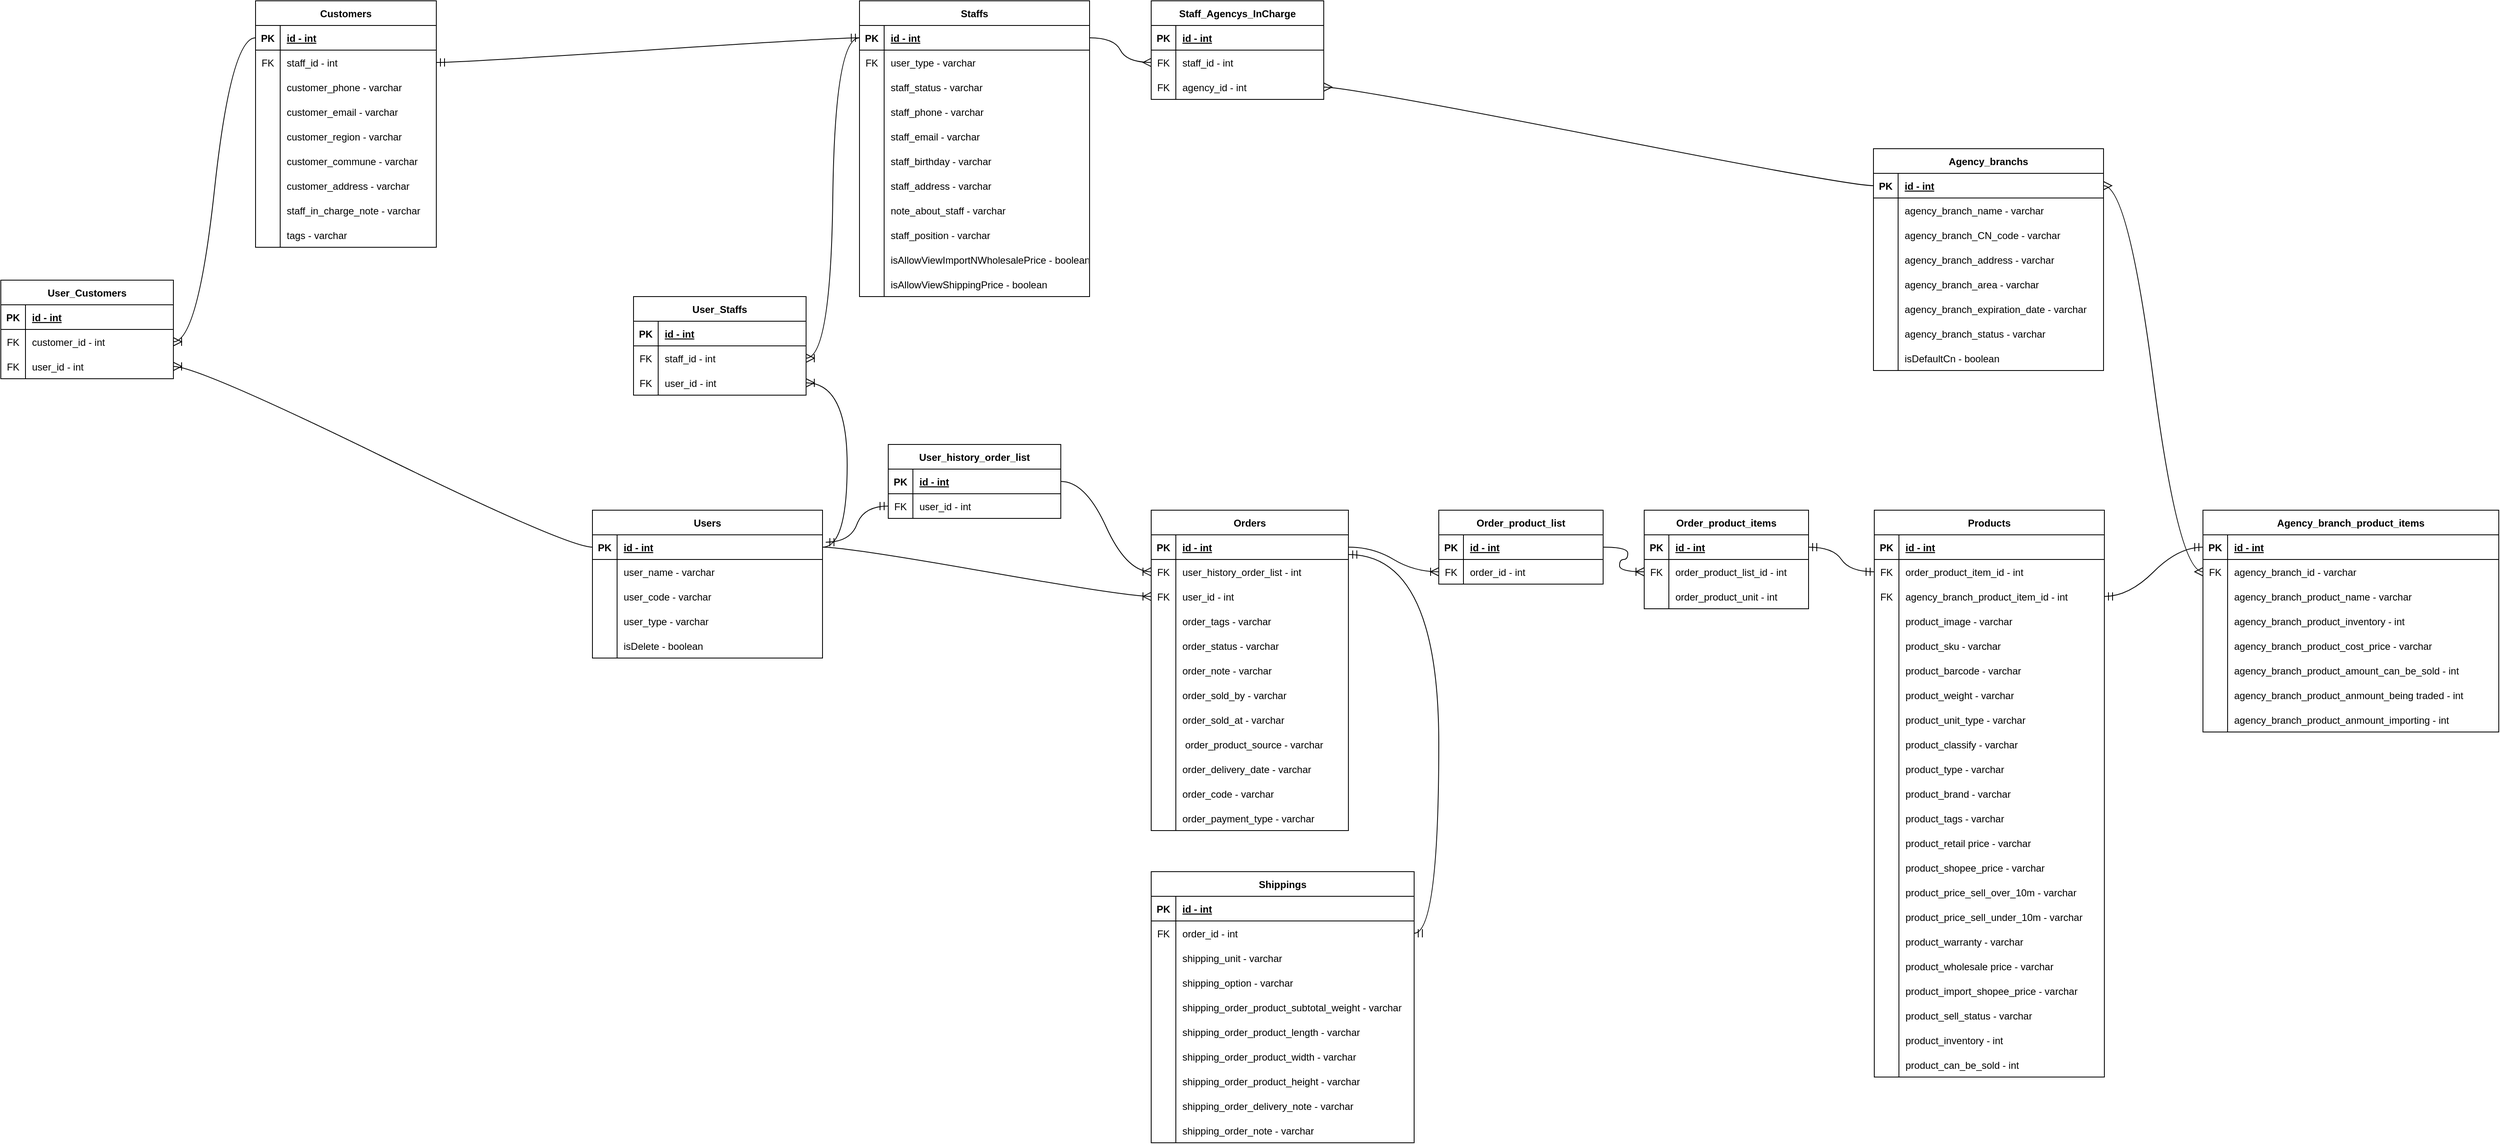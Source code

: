 <mxfile version="21.0.6" type="github">
  <diagram id="C5RBs43oDa-KdzZeNtuy" name="Page-1">
    <mxGraphModel dx="897" dy="1861" grid="1" gridSize="10" guides="1" tooltips="1" connect="1" arrows="1" fold="1" page="1" pageScale="1" pageWidth="827" pageHeight="1169" math="0" shadow="0">
      <root>
        <mxCell id="WIyWlLk6GJQsqaUBKTNV-0" />
        <mxCell id="WIyWlLk6GJQsqaUBKTNV-1" parent="WIyWlLk6GJQsqaUBKTNV-0" />
        <mxCell id="qIMvTuTYGEKUYPbWUyUb-25" value="Users" style="shape=table;startSize=30;container=1;collapsible=1;childLayout=tableLayout;fixedRows=1;rowLines=0;fontStyle=1;align=center;resizeLast=1;" parent="WIyWlLk6GJQsqaUBKTNV-1" vertex="1">
          <mxGeometry x="1280" y="-280" width="280" height="180" as="geometry" />
        </mxCell>
        <mxCell id="qIMvTuTYGEKUYPbWUyUb-26" value="" style="shape=tableRow;horizontal=0;startSize=0;swimlaneHead=0;swimlaneBody=0;fillColor=none;collapsible=0;dropTarget=0;points=[[0,0.5],[1,0.5]];portConstraint=eastwest;top=0;left=0;right=0;bottom=1;" parent="qIMvTuTYGEKUYPbWUyUb-25" vertex="1">
          <mxGeometry y="30" width="280" height="30" as="geometry" />
        </mxCell>
        <mxCell id="qIMvTuTYGEKUYPbWUyUb-27" value="PK" style="shape=partialRectangle;connectable=0;fillColor=none;top=0;left=0;bottom=0;right=0;fontStyle=1;overflow=hidden;" parent="qIMvTuTYGEKUYPbWUyUb-26" vertex="1">
          <mxGeometry width="30" height="30" as="geometry">
            <mxRectangle width="30" height="30" as="alternateBounds" />
          </mxGeometry>
        </mxCell>
        <mxCell id="qIMvTuTYGEKUYPbWUyUb-28" value="id - int" style="shape=partialRectangle;connectable=0;fillColor=none;top=0;left=0;bottom=0;right=0;align=left;spacingLeft=6;fontStyle=5;overflow=hidden;" parent="qIMvTuTYGEKUYPbWUyUb-26" vertex="1">
          <mxGeometry x="30" width="250" height="30" as="geometry">
            <mxRectangle width="250" height="30" as="alternateBounds" />
          </mxGeometry>
        </mxCell>
        <mxCell id="oUYDk8lFmA0EYrsfNPG_-498" value="" style="shape=tableRow;horizontal=0;startSize=0;swimlaneHead=0;swimlaneBody=0;fillColor=none;collapsible=0;dropTarget=0;points=[[0,0.5],[1,0.5]];portConstraint=eastwest;top=0;left=0;right=0;bottom=0;" parent="qIMvTuTYGEKUYPbWUyUb-25" vertex="1">
          <mxGeometry y="60" width="280" height="30" as="geometry" />
        </mxCell>
        <mxCell id="oUYDk8lFmA0EYrsfNPG_-499" value="" style="shape=partialRectangle;connectable=0;fillColor=none;top=0;left=0;bottom=0;right=0;editable=1;overflow=hidden;" parent="oUYDk8lFmA0EYrsfNPG_-498" vertex="1">
          <mxGeometry width="30" height="30" as="geometry">
            <mxRectangle width="30" height="30" as="alternateBounds" />
          </mxGeometry>
        </mxCell>
        <mxCell id="oUYDk8lFmA0EYrsfNPG_-500" value="user_name - varchar" style="shape=partialRectangle;connectable=0;fillColor=none;top=0;left=0;bottom=0;right=0;align=left;spacingLeft=6;overflow=hidden;" parent="oUYDk8lFmA0EYrsfNPG_-498" vertex="1">
          <mxGeometry x="30" width="250" height="30" as="geometry">
            <mxRectangle width="250" height="30" as="alternateBounds" />
          </mxGeometry>
        </mxCell>
        <mxCell id="qIMvTuTYGEKUYPbWUyUb-38" value="" style="shape=tableRow;horizontal=0;startSize=0;swimlaneHead=0;swimlaneBody=0;fillColor=none;collapsible=0;dropTarget=0;points=[[0,0.5],[1,0.5]];portConstraint=eastwest;top=0;left=0;right=0;bottom=0;" parent="qIMvTuTYGEKUYPbWUyUb-25" vertex="1">
          <mxGeometry y="90" width="280" height="30" as="geometry" />
        </mxCell>
        <mxCell id="qIMvTuTYGEKUYPbWUyUb-39" value="" style="shape=partialRectangle;connectable=0;fillColor=none;top=0;left=0;bottom=0;right=0;editable=1;overflow=hidden;" parent="qIMvTuTYGEKUYPbWUyUb-38" vertex="1">
          <mxGeometry width="30" height="30" as="geometry">
            <mxRectangle width="30" height="30" as="alternateBounds" />
          </mxGeometry>
        </mxCell>
        <mxCell id="qIMvTuTYGEKUYPbWUyUb-40" value="user_code - varchar" style="shape=partialRectangle;connectable=0;fillColor=none;top=0;left=0;bottom=0;right=0;align=left;spacingLeft=6;overflow=hidden;" parent="qIMvTuTYGEKUYPbWUyUb-38" vertex="1">
          <mxGeometry x="30" width="250" height="30" as="geometry">
            <mxRectangle width="250" height="30" as="alternateBounds" />
          </mxGeometry>
        </mxCell>
        <mxCell id="qIMvTuTYGEKUYPbWUyUb-35" value="" style="shape=tableRow;horizontal=0;startSize=0;swimlaneHead=0;swimlaneBody=0;fillColor=none;collapsible=0;dropTarget=0;points=[[0,0.5],[1,0.5]];portConstraint=eastwest;top=0;left=0;right=0;bottom=0;" parent="qIMvTuTYGEKUYPbWUyUb-25" vertex="1">
          <mxGeometry y="120" width="280" height="30" as="geometry" />
        </mxCell>
        <mxCell id="qIMvTuTYGEKUYPbWUyUb-36" value="" style="shape=partialRectangle;connectable=0;fillColor=none;top=0;left=0;bottom=0;right=0;editable=1;overflow=hidden;" parent="qIMvTuTYGEKUYPbWUyUb-35" vertex="1">
          <mxGeometry width="30" height="30" as="geometry">
            <mxRectangle width="30" height="30" as="alternateBounds" />
          </mxGeometry>
        </mxCell>
        <mxCell id="qIMvTuTYGEKUYPbWUyUb-37" value="user_type - varchar" style="shape=partialRectangle;connectable=0;fillColor=none;top=0;left=0;bottom=0;right=0;align=left;spacingLeft=6;overflow=hidden;" parent="qIMvTuTYGEKUYPbWUyUb-35" vertex="1">
          <mxGeometry x="30" width="250" height="30" as="geometry">
            <mxRectangle width="250" height="30" as="alternateBounds" />
          </mxGeometry>
        </mxCell>
        <mxCell id="jEFTUb1Hz_moASBWHdBX-0" value="" style="shape=tableRow;horizontal=0;startSize=0;swimlaneHead=0;swimlaneBody=0;fillColor=none;collapsible=0;dropTarget=0;points=[[0,0.5],[1,0.5]];portConstraint=eastwest;top=0;left=0;right=0;bottom=0;" parent="qIMvTuTYGEKUYPbWUyUb-25" vertex="1">
          <mxGeometry y="150" width="280" height="30" as="geometry" />
        </mxCell>
        <mxCell id="jEFTUb1Hz_moASBWHdBX-1" value="" style="shape=partialRectangle;connectable=0;fillColor=none;top=0;left=0;bottom=0;right=0;editable=1;overflow=hidden;" parent="jEFTUb1Hz_moASBWHdBX-0" vertex="1">
          <mxGeometry width="30" height="30" as="geometry">
            <mxRectangle width="30" height="30" as="alternateBounds" />
          </mxGeometry>
        </mxCell>
        <mxCell id="jEFTUb1Hz_moASBWHdBX-2" value="isDelete - boolean" style="shape=partialRectangle;connectable=0;fillColor=none;top=0;left=0;bottom=0;right=0;align=left;spacingLeft=6;overflow=hidden;" parent="jEFTUb1Hz_moASBWHdBX-0" vertex="1">
          <mxGeometry x="30" width="250" height="30" as="geometry">
            <mxRectangle width="250" height="30" as="alternateBounds" />
          </mxGeometry>
        </mxCell>
        <mxCell id="oUYDk8lFmA0EYrsfNPG_-0" value="Orders" style="shape=table;startSize=30;container=1;collapsible=1;childLayout=tableLayout;fixedRows=1;rowLines=0;fontStyle=1;align=center;resizeLast=1;" parent="WIyWlLk6GJQsqaUBKTNV-1" vertex="1">
          <mxGeometry x="1960" y="-280" width="240" height="390" as="geometry">
            <mxRectangle x="1960" y="-280" width="80" height="30" as="alternateBounds" />
          </mxGeometry>
        </mxCell>
        <mxCell id="oUYDk8lFmA0EYrsfNPG_-1" value="" style="shape=tableRow;horizontal=0;startSize=0;swimlaneHead=0;swimlaneBody=0;fillColor=none;collapsible=0;dropTarget=0;points=[[0,0.5],[1,0.5]];portConstraint=eastwest;top=0;left=0;right=0;bottom=1;" parent="oUYDk8lFmA0EYrsfNPG_-0" vertex="1">
          <mxGeometry y="30" width="240" height="30" as="geometry" />
        </mxCell>
        <mxCell id="oUYDk8lFmA0EYrsfNPG_-2" value="PK" style="shape=partialRectangle;connectable=0;fillColor=none;top=0;left=0;bottom=0;right=0;fontStyle=1;overflow=hidden;" parent="oUYDk8lFmA0EYrsfNPG_-1" vertex="1">
          <mxGeometry width="30" height="30" as="geometry">
            <mxRectangle width="30" height="30" as="alternateBounds" />
          </mxGeometry>
        </mxCell>
        <mxCell id="oUYDk8lFmA0EYrsfNPG_-3" value="id - int" style="shape=partialRectangle;connectable=0;fillColor=none;top=0;left=0;bottom=0;right=0;align=left;spacingLeft=6;fontStyle=5;overflow=hidden;" parent="oUYDk8lFmA0EYrsfNPG_-1" vertex="1">
          <mxGeometry x="30" width="210" height="30" as="geometry">
            <mxRectangle width="210" height="30" as="alternateBounds" />
          </mxGeometry>
        </mxCell>
        <mxCell id="oUYDk8lFmA0EYrsfNPG_-479" value="" style="shape=tableRow;horizontal=0;startSize=0;swimlaneHead=0;swimlaneBody=0;fillColor=none;collapsible=0;dropTarget=0;points=[[0,0.5],[1,0.5]];portConstraint=eastwest;top=0;left=0;right=0;bottom=0;" parent="oUYDk8lFmA0EYrsfNPG_-0" vertex="1">
          <mxGeometry y="60" width="240" height="30" as="geometry" />
        </mxCell>
        <mxCell id="oUYDk8lFmA0EYrsfNPG_-480" value="FK" style="shape=partialRectangle;connectable=0;fillColor=none;top=0;left=0;bottom=0;right=0;editable=1;overflow=hidden;" parent="oUYDk8lFmA0EYrsfNPG_-479" vertex="1">
          <mxGeometry width="30" height="30" as="geometry">
            <mxRectangle width="30" height="30" as="alternateBounds" />
          </mxGeometry>
        </mxCell>
        <mxCell id="oUYDk8lFmA0EYrsfNPG_-481" value="user_history_order_list - int" style="shape=partialRectangle;connectable=0;fillColor=none;top=0;left=0;bottom=0;right=0;align=left;spacingLeft=6;overflow=hidden;" parent="oUYDk8lFmA0EYrsfNPG_-479" vertex="1">
          <mxGeometry x="30" width="210" height="30" as="geometry">
            <mxRectangle width="210" height="30" as="alternateBounds" />
          </mxGeometry>
        </mxCell>
        <mxCell id="oUYDk8lFmA0EYrsfNPG_-52" value="" style="shape=tableRow;horizontal=0;startSize=0;swimlaneHead=0;swimlaneBody=0;fillColor=none;collapsible=0;dropTarget=0;points=[[0,0.5],[1,0.5]];portConstraint=eastwest;top=0;left=0;right=0;bottom=0;" parent="oUYDk8lFmA0EYrsfNPG_-0" vertex="1">
          <mxGeometry y="90" width="240" height="30" as="geometry" />
        </mxCell>
        <mxCell id="oUYDk8lFmA0EYrsfNPG_-53" value="FK" style="shape=partialRectangle;connectable=0;fillColor=none;top=0;left=0;bottom=0;right=0;editable=1;overflow=hidden;" parent="oUYDk8lFmA0EYrsfNPG_-52" vertex="1">
          <mxGeometry width="30" height="30" as="geometry">
            <mxRectangle width="30" height="30" as="alternateBounds" />
          </mxGeometry>
        </mxCell>
        <mxCell id="oUYDk8lFmA0EYrsfNPG_-54" value="user_id - int" style="shape=partialRectangle;connectable=0;fillColor=none;top=0;left=0;bottom=0;right=0;align=left;spacingLeft=6;overflow=hidden;" parent="oUYDk8lFmA0EYrsfNPG_-52" vertex="1">
          <mxGeometry x="30" width="210" height="30" as="geometry">
            <mxRectangle width="210" height="30" as="alternateBounds" />
          </mxGeometry>
        </mxCell>
        <mxCell id="oUYDk8lFmA0EYrsfNPG_-495" value="" style="shape=tableRow;horizontal=0;startSize=0;swimlaneHead=0;swimlaneBody=0;fillColor=none;collapsible=0;dropTarget=0;points=[[0,0.5],[1,0.5]];portConstraint=eastwest;top=0;left=0;right=0;bottom=0;" parent="oUYDk8lFmA0EYrsfNPG_-0" vertex="1">
          <mxGeometry y="120" width="240" height="30" as="geometry" />
        </mxCell>
        <mxCell id="oUYDk8lFmA0EYrsfNPG_-496" value="" style="shape=partialRectangle;connectable=0;fillColor=none;top=0;left=0;bottom=0;right=0;editable=1;overflow=hidden;" parent="oUYDk8lFmA0EYrsfNPG_-495" vertex="1">
          <mxGeometry width="30" height="30" as="geometry">
            <mxRectangle width="30" height="30" as="alternateBounds" />
          </mxGeometry>
        </mxCell>
        <mxCell id="oUYDk8lFmA0EYrsfNPG_-497" value="order_tags - varchar" style="shape=partialRectangle;connectable=0;fillColor=none;top=0;left=0;bottom=0;right=0;align=left;spacingLeft=6;overflow=hidden;" parent="oUYDk8lFmA0EYrsfNPG_-495" vertex="1">
          <mxGeometry x="30" width="210" height="30" as="geometry">
            <mxRectangle width="210" height="30" as="alternateBounds" />
          </mxGeometry>
        </mxCell>
        <mxCell id="oUYDk8lFmA0EYrsfNPG_-55" value="" style="shape=tableRow;horizontal=0;startSize=0;swimlaneHead=0;swimlaneBody=0;fillColor=none;collapsible=0;dropTarget=0;points=[[0,0.5],[1,0.5]];portConstraint=eastwest;top=0;left=0;right=0;bottom=0;" parent="oUYDk8lFmA0EYrsfNPG_-0" vertex="1">
          <mxGeometry y="150" width="240" height="30" as="geometry" />
        </mxCell>
        <mxCell id="oUYDk8lFmA0EYrsfNPG_-56" value="" style="shape=partialRectangle;connectable=0;fillColor=none;top=0;left=0;bottom=0;right=0;editable=1;overflow=hidden;" parent="oUYDk8lFmA0EYrsfNPG_-55" vertex="1">
          <mxGeometry width="30" height="30" as="geometry">
            <mxRectangle width="30" height="30" as="alternateBounds" />
          </mxGeometry>
        </mxCell>
        <mxCell id="oUYDk8lFmA0EYrsfNPG_-57" value="order_status - varchar" style="shape=partialRectangle;connectable=0;fillColor=none;top=0;left=0;bottom=0;right=0;align=left;spacingLeft=6;overflow=hidden;" parent="oUYDk8lFmA0EYrsfNPG_-55" vertex="1">
          <mxGeometry x="30" width="210" height="30" as="geometry">
            <mxRectangle width="210" height="30" as="alternateBounds" />
          </mxGeometry>
        </mxCell>
        <mxCell id="oUYDk8lFmA0EYrsfNPG_-58" value="" style="shape=tableRow;horizontal=0;startSize=0;swimlaneHead=0;swimlaneBody=0;fillColor=none;collapsible=0;dropTarget=0;points=[[0,0.5],[1,0.5]];portConstraint=eastwest;top=0;left=0;right=0;bottom=0;" parent="oUYDk8lFmA0EYrsfNPG_-0" vertex="1">
          <mxGeometry y="180" width="240" height="30" as="geometry" />
        </mxCell>
        <mxCell id="oUYDk8lFmA0EYrsfNPG_-59" value="" style="shape=partialRectangle;connectable=0;fillColor=none;top=0;left=0;bottom=0;right=0;editable=1;overflow=hidden;" parent="oUYDk8lFmA0EYrsfNPG_-58" vertex="1">
          <mxGeometry width="30" height="30" as="geometry">
            <mxRectangle width="30" height="30" as="alternateBounds" />
          </mxGeometry>
        </mxCell>
        <mxCell id="oUYDk8lFmA0EYrsfNPG_-60" value="order_note - varchar" style="shape=partialRectangle;connectable=0;fillColor=none;top=0;left=0;bottom=0;right=0;align=left;spacingLeft=6;overflow=hidden;" parent="oUYDk8lFmA0EYrsfNPG_-58" vertex="1">
          <mxGeometry x="30" width="210" height="30" as="geometry">
            <mxRectangle width="210" height="30" as="alternateBounds" />
          </mxGeometry>
        </mxCell>
        <mxCell id="oUYDk8lFmA0EYrsfNPG_-61" value="" style="shape=tableRow;horizontal=0;startSize=0;swimlaneHead=0;swimlaneBody=0;fillColor=none;collapsible=0;dropTarget=0;points=[[0,0.5],[1,0.5]];portConstraint=eastwest;top=0;left=0;right=0;bottom=0;" parent="oUYDk8lFmA0EYrsfNPG_-0" vertex="1">
          <mxGeometry y="210" width="240" height="30" as="geometry" />
        </mxCell>
        <mxCell id="oUYDk8lFmA0EYrsfNPG_-62" value="" style="shape=partialRectangle;connectable=0;fillColor=none;top=0;left=0;bottom=0;right=0;editable=1;overflow=hidden;" parent="oUYDk8lFmA0EYrsfNPG_-61" vertex="1">
          <mxGeometry width="30" height="30" as="geometry">
            <mxRectangle width="30" height="30" as="alternateBounds" />
          </mxGeometry>
        </mxCell>
        <mxCell id="oUYDk8lFmA0EYrsfNPG_-63" value="order_sold_by - varchar" style="shape=partialRectangle;connectable=0;fillColor=none;top=0;left=0;bottom=0;right=0;align=left;spacingLeft=6;overflow=hidden;" parent="oUYDk8lFmA0EYrsfNPG_-61" vertex="1">
          <mxGeometry x="30" width="210" height="30" as="geometry">
            <mxRectangle width="210" height="30" as="alternateBounds" />
          </mxGeometry>
        </mxCell>
        <mxCell id="oUYDk8lFmA0EYrsfNPG_-64" value="" style="shape=tableRow;horizontal=0;startSize=0;swimlaneHead=0;swimlaneBody=0;fillColor=none;collapsible=0;dropTarget=0;points=[[0,0.5],[1,0.5]];portConstraint=eastwest;top=0;left=0;right=0;bottom=0;" parent="oUYDk8lFmA0EYrsfNPG_-0" vertex="1">
          <mxGeometry y="240" width="240" height="30" as="geometry" />
        </mxCell>
        <mxCell id="oUYDk8lFmA0EYrsfNPG_-65" value="" style="shape=partialRectangle;connectable=0;fillColor=none;top=0;left=0;bottom=0;right=0;editable=1;overflow=hidden;" parent="oUYDk8lFmA0EYrsfNPG_-64" vertex="1">
          <mxGeometry width="30" height="30" as="geometry">
            <mxRectangle width="30" height="30" as="alternateBounds" />
          </mxGeometry>
        </mxCell>
        <mxCell id="oUYDk8lFmA0EYrsfNPG_-66" value="order_sold_at - varchar" style="shape=partialRectangle;connectable=0;fillColor=none;top=0;left=0;bottom=0;right=0;align=left;spacingLeft=6;overflow=hidden;" parent="oUYDk8lFmA0EYrsfNPG_-64" vertex="1">
          <mxGeometry x="30" width="210" height="30" as="geometry">
            <mxRectangle width="210" height="30" as="alternateBounds" />
          </mxGeometry>
        </mxCell>
        <mxCell id="oUYDk8lFmA0EYrsfNPG_-67" value="" style="shape=tableRow;horizontal=0;startSize=0;swimlaneHead=0;swimlaneBody=0;fillColor=none;collapsible=0;dropTarget=0;points=[[0,0.5],[1,0.5]];portConstraint=eastwest;top=0;left=0;right=0;bottom=0;" parent="oUYDk8lFmA0EYrsfNPG_-0" vertex="1">
          <mxGeometry y="270" width="240" height="30" as="geometry" />
        </mxCell>
        <mxCell id="oUYDk8lFmA0EYrsfNPG_-68" value="" style="shape=partialRectangle;connectable=0;fillColor=none;top=0;left=0;bottom=0;right=0;editable=1;overflow=hidden;" parent="oUYDk8lFmA0EYrsfNPG_-67" vertex="1">
          <mxGeometry width="30" height="30" as="geometry">
            <mxRectangle width="30" height="30" as="alternateBounds" />
          </mxGeometry>
        </mxCell>
        <mxCell id="oUYDk8lFmA0EYrsfNPG_-69" value=" order_product_source - varchar" style="shape=partialRectangle;connectable=0;fillColor=none;top=0;left=0;bottom=0;right=0;align=left;spacingLeft=6;overflow=hidden;" parent="oUYDk8lFmA0EYrsfNPG_-67" vertex="1">
          <mxGeometry x="30" width="210" height="30" as="geometry">
            <mxRectangle width="210" height="30" as="alternateBounds" />
          </mxGeometry>
        </mxCell>
        <mxCell id="oUYDk8lFmA0EYrsfNPG_-70" value="" style="shape=tableRow;horizontal=0;startSize=0;swimlaneHead=0;swimlaneBody=0;fillColor=none;collapsible=0;dropTarget=0;points=[[0,0.5],[1,0.5]];portConstraint=eastwest;top=0;left=0;right=0;bottom=0;" parent="oUYDk8lFmA0EYrsfNPG_-0" vertex="1">
          <mxGeometry y="300" width="240" height="30" as="geometry" />
        </mxCell>
        <mxCell id="oUYDk8lFmA0EYrsfNPG_-71" value="" style="shape=partialRectangle;connectable=0;fillColor=none;top=0;left=0;bottom=0;right=0;editable=1;overflow=hidden;" parent="oUYDk8lFmA0EYrsfNPG_-70" vertex="1">
          <mxGeometry width="30" height="30" as="geometry">
            <mxRectangle width="30" height="30" as="alternateBounds" />
          </mxGeometry>
        </mxCell>
        <mxCell id="oUYDk8lFmA0EYrsfNPG_-72" value="order_delivery_date - varchar" style="shape=partialRectangle;connectable=0;fillColor=none;top=0;left=0;bottom=0;right=0;align=left;spacingLeft=6;overflow=hidden;" parent="oUYDk8lFmA0EYrsfNPG_-70" vertex="1">
          <mxGeometry x="30" width="210" height="30" as="geometry">
            <mxRectangle width="210" height="30" as="alternateBounds" />
          </mxGeometry>
        </mxCell>
        <mxCell id="oUYDk8lFmA0EYrsfNPG_-79" value="" style="shape=tableRow;horizontal=0;startSize=0;swimlaneHead=0;swimlaneBody=0;fillColor=none;collapsible=0;dropTarget=0;points=[[0,0.5],[1,0.5]];portConstraint=eastwest;top=0;left=0;right=0;bottom=0;" parent="oUYDk8lFmA0EYrsfNPG_-0" vertex="1">
          <mxGeometry y="330" width="240" height="30" as="geometry" />
        </mxCell>
        <mxCell id="oUYDk8lFmA0EYrsfNPG_-80" value="" style="shape=partialRectangle;connectable=0;fillColor=none;top=0;left=0;bottom=0;right=0;editable=1;overflow=hidden;" parent="oUYDk8lFmA0EYrsfNPG_-79" vertex="1">
          <mxGeometry width="30" height="30" as="geometry">
            <mxRectangle width="30" height="30" as="alternateBounds" />
          </mxGeometry>
        </mxCell>
        <mxCell id="oUYDk8lFmA0EYrsfNPG_-81" value="order_code - varchar" style="shape=partialRectangle;connectable=0;fillColor=none;top=0;left=0;bottom=0;right=0;align=left;spacingLeft=6;overflow=hidden;" parent="oUYDk8lFmA0EYrsfNPG_-79" vertex="1">
          <mxGeometry x="30" width="210" height="30" as="geometry">
            <mxRectangle width="210" height="30" as="alternateBounds" />
          </mxGeometry>
        </mxCell>
        <mxCell id="oUYDk8lFmA0EYrsfNPG_-269" value="" style="shape=tableRow;horizontal=0;startSize=0;swimlaneHead=0;swimlaneBody=0;fillColor=none;collapsible=0;dropTarget=0;points=[[0,0.5],[1,0.5]];portConstraint=eastwest;top=0;left=0;right=0;bottom=0;" parent="oUYDk8lFmA0EYrsfNPG_-0" vertex="1">
          <mxGeometry y="360" width="240" height="30" as="geometry" />
        </mxCell>
        <mxCell id="oUYDk8lFmA0EYrsfNPG_-270" value="" style="shape=partialRectangle;connectable=0;fillColor=none;top=0;left=0;bottom=0;right=0;editable=1;overflow=hidden;" parent="oUYDk8lFmA0EYrsfNPG_-269" vertex="1">
          <mxGeometry width="30" height="30" as="geometry">
            <mxRectangle width="30" height="30" as="alternateBounds" />
          </mxGeometry>
        </mxCell>
        <mxCell id="oUYDk8lFmA0EYrsfNPG_-271" value="order_payment_type - varchar" style="shape=partialRectangle;connectable=0;fillColor=none;top=0;left=0;bottom=0;right=0;align=left;spacingLeft=6;overflow=hidden;" parent="oUYDk8lFmA0EYrsfNPG_-269" vertex="1">
          <mxGeometry x="30" width="210" height="30" as="geometry">
            <mxRectangle width="210" height="30" as="alternateBounds" />
          </mxGeometry>
        </mxCell>
        <mxCell id="oUYDk8lFmA0EYrsfNPG_-82" value="Products" style="shape=table;startSize=30;container=1;collapsible=1;childLayout=tableLayout;fixedRows=1;rowLines=0;fontStyle=1;align=center;resizeLast=1;" parent="WIyWlLk6GJQsqaUBKTNV-1" vertex="1">
          <mxGeometry x="2840" y="-280" width="280" height="690" as="geometry" />
        </mxCell>
        <mxCell id="oUYDk8lFmA0EYrsfNPG_-83" value="" style="shape=tableRow;horizontal=0;startSize=0;swimlaneHead=0;swimlaneBody=0;fillColor=none;collapsible=0;dropTarget=0;points=[[0,0.5],[1,0.5]];portConstraint=eastwest;top=0;left=0;right=0;bottom=1;" parent="oUYDk8lFmA0EYrsfNPG_-82" vertex="1">
          <mxGeometry y="30" width="280" height="30" as="geometry" />
        </mxCell>
        <mxCell id="oUYDk8lFmA0EYrsfNPG_-84" value="PK" style="shape=partialRectangle;connectable=0;fillColor=none;top=0;left=0;bottom=0;right=0;fontStyle=1;overflow=hidden;" parent="oUYDk8lFmA0EYrsfNPG_-83" vertex="1">
          <mxGeometry width="30" height="30" as="geometry">
            <mxRectangle width="30" height="30" as="alternateBounds" />
          </mxGeometry>
        </mxCell>
        <mxCell id="oUYDk8lFmA0EYrsfNPG_-85" value="id - int" style="shape=partialRectangle;connectable=0;fillColor=none;top=0;left=0;bottom=0;right=0;align=left;spacingLeft=6;fontStyle=5;overflow=hidden;" parent="oUYDk8lFmA0EYrsfNPG_-83" vertex="1">
          <mxGeometry x="30" width="250" height="30" as="geometry">
            <mxRectangle width="250" height="30" as="alternateBounds" />
          </mxGeometry>
        </mxCell>
        <mxCell id="oUYDk8lFmA0EYrsfNPG_-293" value="" style="shape=tableRow;horizontal=0;startSize=0;swimlaneHead=0;swimlaneBody=0;fillColor=none;collapsible=0;dropTarget=0;points=[[0,0.5],[1,0.5]];portConstraint=eastwest;top=0;left=0;right=0;bottom=0;" parent="oUYDk8lFmA0EYrsfNPG_-82" vertex="1">
          <mxGeometry y="60" width="280" height="30" as="geometry" />
        </mxCell>
        <mxCell id="oUYDk8lFmA0EYrsfNPG_-294" value="FK" style="shape=partialRectangle;connectable=0;fillColor=none;top=0;left=0;bottom=0;right=0;editable=1;overflow=hidden;" parent="oUYDk8lFmA0EYrsfNPG_-293" vertex="1">
          <mxGeometry width="30" height="30" as="geometry">
            <mxRectangle width="30" height="30" as="alternateBounds" />
          </mxGeometry>
        </mxCell>
        <mxCell id="oUYDk8lFmA0EYrsfNPG_-295" value="order_product_item_id - int" style="shape=partialRectangle;connectable=0;fillColor=none;top=0;left=0;bottom=0;right=0;align=left;spacingLeft=6;overflow=hidden;" parent="oUYDk8lFmA0EYrsfNPG_-293" vertex="1">
          <mxGeometry x="30" width="250" height="30" as="geometry">
            <mxRectangle width="250" height="30" as="alternateBounds" />
          </mxGeometry>
        </mxCell>
        <mxCell id="oUYDk8lFmA0EYrsfNPG_-334" value="" style="shape=tableRow;horizontal=0;startSize=0;swimlaneHead=0;swimlaneBody=0;fillColor=none;collapsible=0;dropTarget=0;points=[[0,0.5],[1,0.5]];portConstraint=eastwest;top=0;left=0;right=0;bottom=0;" parent="oUYDk8lFmA0EYrsfNPG_-82" vertex="1">
          <mxGeometry y="90" width="280" height="30" as="geometry" />
        </mxCell>
        <mxCell id="oUYDk8lFmA0EYrsfNPG_-335" value="FK" style="shape=partialRectangle;connectable=0;fillColor=none;top=0;left=0;bottom=0;right=0;editable=1;overflow=hidden;" parent="oUYDk8lFmA0EYrsfNPG_-334" vertex="1">
          <mxGeometry width="30" height="30" as="geometry">
            <mxRectangle width="30" height="30" as="alternateBounds" />
          </mxGeometry>
        </mxCell>
        <mxCell id="oUYDk8lFmA0EYrsfNPG_-336" value="agency_branch_product_item_id - int" style="shape=partialRectangle;connectable=0;fillColor=none;top=0;left=0;bottom=0;right=0;align=left;spacingLeft=6;overflow=hidden;" parent="oUYDk8lFmA0EYrsfNPG_-334" vertex="1">
          <mxGeometry x="30" width="250" height="30" as="geometry">
            <mxRectangle width="250" height="30" as="alternateBounds" />
          </mxGeometry>
        </mxCell>
        <mxCell id="oUYDk8lFmA0EYrsfNPG_-134" value="" style="shape=tableRow;horizontal=0;startSize=0;swimlaneHead=0;swimlaneBody=0;fillColor=none;collapsible=0;dropTarget=0;points=[[0,0.5],[1,0.5]];portConstraint=eastwest;top=0;left=0;right=0;bottom=0;" parent="oUYDk8lFmA0EYrsfNPG_-82" vertex="1">
          <mxGeometry y="120" width="280" height="30" as="geometry" />
        </mxCell>
        <mxCell id="oUYDk8lFmA0EYrsfNPG_-135" value="" style="shape=partialRectangle;connectable=0;fillColor=none;top=0;left=0;bottom=0;right=0;editable=1;overflow=hidden;" parent="oUYDk8lFmA0EYrsfNPG_-134" vertex="1">
          <mxGeometry width="30" height="30" as="geometry">
            <mxRectangle width="30" height="30" as="alternateBounds" />
          </mxGeometry>
        </mxCell>
        <mxCell id="oUYDk8lFmA0EYrsfNPG_-136" value="product_image - varchar" style="shape=partialRectangle;connectable=0;fillColor=none;top=0;left=0;bottom=0;right=0;align=left;spacingLeft=6;overflow=hidden;" parent="oUYDk8lFmA0EYrsfNPG_-134" vertex="1">
          <mxGeometry x="30" width="250" height="30" as="geometry">
            <mxRectangle width="250" height="30" as="alternateBounds" />
          </mxGeometry>
        </mxCell>
        <mxCell id="oUYDk8lFmA0EYrsfNPG_-92" value="" style="shape=tableRow;horizontal=0;startSize=0;swimlaneHead=0;swimlaneBody=0;fillColor=none;collapsible=0;dropTarget=0;points=[[0,0.5],[1,0.5]];portConstraint=eastwest;top=0;left=0;right=0;bottom=0;" parent="oUYDk8lFmA0EYrsfNPG_-82" vertex="1">
          <mxGeometry y="150" width="280" height="30" as="geometry" />
        </mxCell>
        <mxCell id="oUYDk8lFmA0EYrsfNPG_-93" value="" style="shape=partialRectangle;connectable=0;fillColor=none;top=0;left=0;bottom=0;right=0;editable=1;overflow=hidden;" parent="oUYDk8lFmA0EYrsfNPG_-92" vertex="1">
          <mxGeometry width="30" height="30" as="geometry">
            <mxRectangle width="30" height="30" as="alternateBounds" />
          </mxGeometry>
        </mxCell>
        <mxCell id="oUYDk8lFmA0EYrsfNPG_-94" value="product_sku - varchar" style="shape=partialRectangle;connectable=0;fillColor=none;top=0;left=0;bottom=0;right=0;align=left;spacingLeft=6;overflow=hidden;" parent="oUYDk8lFmA0EYrsfNPG_-92" vertex="1">
          <mxGeometry x="30" width="250" height="30" as="geometry">
            <mxRectangle width="250" height="30" as="alternateBounds" />
          </mxGeometry>
        </mxCell>
        <mxCell id="oUYDk8lFmA0EYrsfNPG_-95" value="" style="shape=tableRow;horizontal=0;startSize=0;swimlaneHead=0;swimlaneBody=0;fillColor=none;collapsible=0;dropTarget=0;points=[[0,0.5],[1,0.5]];portConstraint=eastwest;top=0;left=0;right=0;bottom=0;" parent="oUYDk8lFmA0EYrsfNPG_-82" vertex="1">
          <mxGeometry y="180" width="280" height="30" as="geometry" />
        </mxCell>
        <mxCell id="oUYDk8lFmA0EYrsfNPG_-96" value="" style="shape=partialRectangle;connectable=0;fillColor=none;top=0;left=0;bottom=0;right=0;editable=1;overflow=hidden;" parent="oUYDk8lFmA0EYrsfNPG_-95" vertex="1">
          <mxGeometry width="30" height="30" as="geometry">
            <mxRectangle width="30" height="30" as="alternateBounds" />
          </mxGeometry>
        </mxCell>
        <mxCell id="oUYDk8lFmA0EYrsfNPG_-97" value="product_barcode - varchar" style="shape=partialRectangle;connectable=0;fillColor=none;top=0;left=0;bottom=0;right=0;align=left;spacingLeft=6;overflow=hidden;" parent="oUYDk8lFmA0EYrsfNPG_-95" vertex="1">
          <mxGeometry x="30" width="250" height="30" as="geometry">
            <mxRectangle width="250" height="30" as="alternateBounds" />
          </mxGeometry>
        </mxCell>
        <mxCell id="oUYDk8lFmA0EYrsfNPG_-98" value="" style="shape=tableRow;horizontal=0;startSize=0;swimlaneHead=0;swimlaneBody=0;fillColor=none;collapsible=0;dropTarget=0;points=[[0,0.5],[1,0.5]];portConstraint=eastwest;top=0;left=0;right=0;bottom=0;" parent="oUYDk8lFmA0EYrsfNPG_-82" vertex="1">
          <mxGeometry y="210" width="280" height="30" as="geometry" />
        </mxCell>
        <mxCell id="oUYDk8lFmA0EYrsfNPG_-99" value="" style="shape=partialRectangle;connectable=0;fillColor=none;top=0;left=0;bottom=0;right=0;editable=1;overflow=hidden;" parent="oUYDk8lFmA0EYrsfNPG_-98" vertex="1">
          <mxGeometry width="30" height="30" as="geometry">
            <mxRectangle width="30" height="30" as="alternateBounds" />
          </mxGeometry>
        </mxCell>
        <mxCell id="oUYDk8lFmA0EYrsfNPG_-100" value="product_weight - varchar" style="shape=partialRectangle;connectable=0;fillColor=none;top=0;left=0;bottom=0;right=0;align=left;spacingLeft=6;overflow=hidden;" parent="oUYDk8lFmA0EYrsfNPG_-98" vertex="1">
          <mxGeometry x="30" width="250" height="30" as="geometry">
            <mxRectangle width="250" height="30" as="alternateBounds" />
          </mxGeometry>
        </mxCell>
        <mxCell id="oUYDk8lFmA0EYrsfNPG_-101" value="" style="shape=tableRow;horizontal=0;startSize=0;swimlaneHead=0;swimlaneBody=0;fillColor=none;collapsible=0;dropTarget=0;points=[[0,0.5],[1,0.5]];portConstraint=eastwest;top=0;left=0;right=0;bottom=0;" parent="oUYDk8lFmA0EYrsfNPG_-82" vertex="1">
          <mxGeometry y="240" width="280" height="30" as="geometry" />
        </mxCell>
        <mxCell id="oUYDk8lFmA0EYrsfNPG_-102" value="" style="shape=partialRectangle;connectable=0;fillColor=none;top=0;left=0;bottom=0;right=0;editable=1;overflow=hidden;" parent="oUYDk8lFmA0EYrsfNPG_-101" vertex="1">
          <mxGeometry width="30" height="30" as="geometry">
            <mxRectangle width="30" height="30" as="alternateBounds" />
          </mxGeometry>
        </mxCell>
        <mxCell id="oUYDk8lFmA0EYrsfNPG_-103" value="product_unit_type - varchar" style="shape=partialRectangle;connectable=0;fillColor=none;top=0;left=0;bottom=0;right=0;align=left;spacingLeft=6;overflow=hidden;" parent="oUYDk8lFmA0EYrsfNPG_-101" vertex="1">
          <mxGeometry x="30" width="250" height="30" as="geometry">
            <mxRectangle width="250" height="30" as="alternateBounds" />
          </mxGeometry>
        </mxCell>
        <mxCell id="oUYDk8lFmA0EYrsfNPG_-104" value="" style="shape=tableRow;horizontal=0;startSize=0;swimlaneHead=0;swimlaneBody=0;fillColor=none;collapsible=0;dropTarget=0;points=[[0,0.5],[1,0.5]];portConstraint=eastwest;top=0;left=0;right=0;bottom=0;" parent="oUYDk8lFmA0EYrsfNPG_-82" vertex="1">
          <mxGeometry y="270" width="280" height="30" as="geometry" />
        </mxCell>
        <mxCell id="oUYDk8lFmA0EYrsfNPG_-105" value="" style="shape=partialRectangle;connectable=0;fillColor=none;top=0;left=0;bottom=0;right=0;editable=1;overflow=hidden;" parent="oUYDk8lFmA0EYrsfNPG_-104" vertex="1">
          <mxGeometry width="30" height="30" as="geometry">
            <mxRectangle width="30" height="30" as="alternateBounds" />
          </mxGeometry>
        </mxCell>
        <mxCell id="oUYDk8lFmA0EYrsfNPG_-106" value="product_classify - varchar" style="shape=partialRectangle;connectable=0;fillColor=none;top=0;left=0;bottom=0;right=0;align=left;spacingLeft=6;overflow=hidden;" parent="oUYDk8lFmA0EYrsfNPG_-104" vertex="1">
          <mxGeometry x="30" width="250" height="30" as="geometry">
            <mxRectangle width="250" height="30" as="alternateBounds" />
          </mxGeometry>
        </mxCell>
        <mxCell id="oUYDk8lFmA0EYrsfNPG_-107" value="" style="shape=tableRow;horizontal=0;startSize=0;swimlaneHead=0;swimlaneBody=0;fillColor=none;collapsible=0;dropTarget=0;points=[[0,0.5],[1,0.5]];portConstraint=eastwest;top=0;left=0;right=0;bottom=0;" parent="oUYDk8lFmA0EYrsfNPG_-82" vertex="1">
          <mxGeometry y="300" width="280" height="30" as="geometry" />
        </mxCell>
        <mxCell id="oUYDk8lFmA0EYrsfNPG_-108" value="" style="shape=partialRectangle;connectable=0;fillColor=none;top=0;left=0;bottom=0;right=0;editable=1;overflow=hidden;" parent="oUYDk8lFmA0EYrsfNPG_-107" vertex="1">
          <mxGeometry width="30" height="30" as="geometry">
            <mxRectangle width="30" height="30" as="alternateBounds" />
          </mxGeometry>
        </mxCell>
        <mxCell id="oUYDk8lFmA0EYrsfNPG_-109" value="product_type - varchar" style="shape=partialRectangle;connectable=0;fillColor=none;top=0;left=0;bottom=0;right=0;align=left;spacingLeft=6;overflow=hidden;" parent="oUYDk8lFmA0EYrsfNPG_-107" vertex="1">
          <mxGeometry x="30" width="250" height="30" as="geometry">
            <mxRectangle width="250" height="30" as="alternateBounds" />
          </mxGeometry>
        </mxCell>
        <mxCell id="oUYDk8lFmA0EYrsfNPG_-235" value="" style="shape=tableRow;horizontal=0;startSize=0;swimlaneHead=0;swimlaneBody=0;fillColor=none;collapsible=0;dropTarget=0;points=[[0,0.5],[1,0.5]];portConstraint=eastwest;top=0;left=0;right=0;bottom=0;" parent="oUYDk8lFmA0EYrsfNPG_-82" vertex="1">
          <mxGeometry y="330" width="280" height="30" as="geometry" />
        </mxCell>
        <mxCell id="oUYDk8lFmA0EYrsfNPG_-236" value="" style="shape=partialRectangle;connectable=0;fillColor=none;top=0;left=0;bottom=0;right=0;editable=1;overflow=hidden;" parent="oUYDk8lFmA0EYrsfNPG_-235" vertex="1">
          <mxGeometry width="30" height="30" as="geometry">
            <mxRectangle width="30" height="30" as="alternateBounds" />
          </mxGeometry>
        </mxCell>
        <mxCell id="oUYDk8lFmA0EYrsfNPG_-237" value="product_brand - varchar" style="shape=partialRectangle;connectable=0;fillColor=none;top=0;left=0;bottom=0;right=0;align=left;spacingLeft=6;overflow=hidden;" parent="oUYDk8lFmA0EYrsfNPG_-235" vertex="1">
          <mxGeometry x="30" width="250" height="30" as="geometry">
            <mxRectangle width="250" height="30" as="alternateBounds" />
          </mxGeometry>
        </mxCell>
        <mxCell id="oUYDk8lFmA0EYrsfNPG_-110" value="" style="shape=tableRow;horizontal=0;startSize=0;swimlaneHead=0;swimlaneBody=0;fillColor=none;collapsible=0;dropTarget=0;points=[[0,0.5],[1,0.5]];portConstraint=eastwest;top=0;left=0;right=0;bottom=0;" parent="oUYDk8lFmA0EYrsfNPG_-82" vertex="1">
          <mxGeometry y="360" width="280" height="30" as="geometry" />
        </mxCell>
        <mxCell id="oUYDk8lFmA0EYrsfNPG_-111" value="" style="shape=partialRectangle;connectable=0;fillColor=none;top=0;left=0;bottom=0;right=0;editable=1;overflow=hidden;" parent="oUYDk8lFmA0EYrsfNPG_-110" vertex="1">
          <mxGeometry width="30" height="30" as="geometry">
            <mxRectangle width="30" height="30" as="alternateBounds" />
          </mxGeometry>
        </mxCell>
        <mxCell id="oUYDk8lFmA0EYrsfNPG_-112" value="product_tags - varchar" style="shape=partialRectangle;connectable=0;fillColor=none;top=0;left=0;bottom=0;right=0;align=left;spacingLeft=6;overflow=hidden;" parent="oUYDk8lFmA0EYrsfNPG_-110" vertex="1">
          <mxGeometry x="30" width="250" height="30" as="geometry">
            <mxRectangle width="250" height="30" as="alternateBounds" />
          </mxGeometry>
        </mxCell>
        <mxCell id="oUYDk8lFmA0EYrsfNPG_-113" value="" style="shape=tableRow;horizontal=0;startSize=0;swimlaneHead=0;swimlaneBody=0;fillColor=none;collapsible=0;dropTarget=0;points=[[0,0.5],[1,0.5]];portConstraint=eastwest;top=0;left=0;right=0;bottom=0;" parent="oUYDk8lFmA0EYrsfNPG_-82" vertex="1">
          <mxGeometry y="390" width="280" height="30" as="geometry" />
        </mxCell>
        <mxCell id="oUYDk8lFmA0EYrsfNPG_-114" value="" style="shape=partialRectangle;connectable=0;fillColor=none;top=0;left=0;bottom=0;right=0;editable=1;overflow=hidden;" parent="oUYDk8lFmA0EYrsfNPG_-113" vertex="1">
          <mxGeometry width="30" height="30" as="geometry">
            <mxRectangle width="30" height="30" as="alternateBounds" />
          </mxGeometry>
        </mxCell>
        <mxCell id="oUYDk8lFmA0EYrsfNPG_-115" value="product_retail price - varchar" style="shape=partialRectangle;connectable=0;fillColor=none;top=0;left=0;bottom=0;right=0;align=left;spacingLeft=6;overflow=hidden;" parent="oUYDk8lFmA0EYrsfNPG_-113" vertex="1">
          <mxGeometry x="30" width="250" height="30" as="geometry">
            <mxRectangle width="250" height="30" as="alternateBounds" />
          </mxGeometry>
        </mxCell>
        <mxCell id="oUYDk8lFmA0EYrsfNPG_-116" value="" style="shape=tableRow;horizontal=0;startSize=0;swimlaneHead=0;swimlaneBody=0;fillColor=none;collapsible=0;dropTarget=0;points=[[0,0.5],[1,0.5]];portConstraint=eastwest;top=0;left=0;right=0;bottom=0;" parent="oUYDk8lFmA0EYrsfNPG_-82" vertex="1">
          <mxGeometry y="420" width="280" height="30" as="geometry" />
        </mxCell>
        <mxCell id="oUYDk8lFmA0EYrsfNPG_-117" value="" style="shape=partialRectangle;connectable=0;fillColor=none;top=0;left=0;bottom=0;right=0;editable=1;overflow=hidden;" parent="oUYDk8lFmA0EYrsfNPG_-116" vertex="1">
          <mxGeometry width="30" height="30" as="geometry">
            <mxRectangle width="30" height="30" as="alternateBounds" />
          </mxGeometry>
        </mxCell>
        <mxCell id="oUYDk8lFmA0EYrsfNPG_-118" value="product_shopee_price - varchar" style="shape=partialRectangle;connectable=0;fillColor=none;top=0;left=0;bottom=0;right=0;align=left;spacingLeft=6;overflow=hidden;" parent="oUYDk8lFmA0EYrsfNPG_-116" vertex="1">
          <mxGeometry x="30" width="250" height="30" as="geometry">
            <mxRectangle width="250" height="30" as="alternateBounds" />
          </mxGeometry>
        </mxCell>
        <mxCell id="oUYDk8lFmA0EYrsfNPG_-128" value="" style="shape=tableRow;horizontal=0;startSize=0;swimlaneHead=0;swimlaneBody=0;fillColor=none;collapsible=0;dropTarget=0;points=[[0,0.5],[1,0.5]];portConstraint=eastwest;top=0;left=0;right=0;bottom=0;" parent="oUYDk8lFmA0EYrsfNPG_-82" vertex="1">
          <mxGeometry y="450" width="280" height="30" as="geometry" />
        </mxCell>
        <mxCell id="oUYDk8lFmA0EYrsfNPG_-129" value="" style="shape=partialRectangle;connectable=0;fillColor=none;top=0;left=0;bottom=0;right=0;editable=1;overflow=hidden;" parent="oUYDk8lFmA0EYrsfNPG_-128" vertex="1">
          <mxGeometry width="30" height="30" as="geometry">
            <mxRectangle width="30" height="30" as="alternateBounds" />
          </mxGeometry>
        </mxCell>
        <mxCell id="oUYDk8lFmA0EYrsfNPG_-130" value="product_price_sell_over_10m - varchar" style="shape=partialRectangle;connectable=0;fillColor=none;top=0;left=0;bottom=0;right=0;align=left;spacingLeft=6;overflow=hidden;" parent="oUYDk8lFmA0EYrsfNPG_-128" vertex="1">
          <mxGeometry x="30" width="250" height="30" as="geometry">
            <mxRectangle width="250" height="30" as="alternateBounds" />
          </mxGeometry>
        </mxCell>
        <mxCell id="oUYDk8lFmA0EYrsfNPG_-119" value="" style="shape=tableRow;horizontal=0;startSize=0;swimlaneHead=0;swimlaneBody=0;fillColor=none;collapsible=0;dropTarget=0;points=[[0,0.5],[1,0.5]];portConstraint=eastwest;top=0;left=0;right=0;bottom=0;" parent="oUYDk8lFmA0EYrsfNPG_-82" vertex="1">
          <mxGeometry y="480" width="280" height="30" as="geometry" />
        </mxCell>
        <mxCell id="oUYDk8lFmA0EYrsfNPG_-120" value="" style="shape=partialRectangle;connectable=0;fillColor=none;top=0;left=0;bottom=0;right=0;editable=1;overflow=hidden;" parent="oUYDk8lFmA0EYrsfNPG_-119" vertex="1">
          <mxGeometry width="30" height="30" as="geometry">
            <mxRectangle width="30" height="30" as="alternateBounds" />
          </mxGeometry>
        </mxCell>
        <mxCell id="oUYDk8lFmA0EYrsfNPG_-121" value="product_price_sell_under_10m - varchar" style="shape=partialRectangle;connectable=0;fillColor=none;top=0;left=0;bottom=0;right=0;align=left;spacingLeft=6;overflow=hidden;" parent="oUYDk8lFmA0EYrsfNPG_-119" vertex="1">
          <mxGeometry x="30" width="250" height="30" as="geometry">
            <mxRectangle width="250" height="30" as="alternateBounds" />
          </mxGeometry>
        </mxCell>
        <mxCell id="oUYDk8lFmA0EYrsfNPG_-122" value="" style="shape=tableRow;horizontal=0;startSize=0;swimlaneHead=0;swimlaneBody=0;fillColor=none;collapsible=0;dropTarget=0;points=[[0,0.5],[1,0.5]];portConstraint=eastwest;top=0;left=0;right=0;bottom=0;" parent="oUYDk8lFmA0EYrsfNPG_-82" vertex="1">
          <mxGeometry y="510" width="280" height="30" as="geometry" />
        </mxCell>
        <mxCell id="oUYDk8lFmA0EYrsfNPG_-123" value="" style="shape=partialRectangle;connectable=0;fillColor=none;top=0;left=0;bottom=0;right=0;editable=1;overflow=hidden;" parent="oUYDk8lFmA0EYrsfNPG_-122" vertex="1">
          <mxGeometry width="30" height="30" as="geometry">
            <mxRectangle width="30" height="30" as="alternateBounds" />
          </mxGeometry>
        </mxCell>
        <mxCell id="oUYDk8lFmA0EYrsfNPG_-124" value="product_warranty - varchar" style="shape=partialRectangle;connectable=0;fillColor=none;top=0;left=0;bottom=0;right=0;align=left;spacingLeft=6;overflow=hidden;" parent="oUYDk8lFmA0EYrsfNPG_-122" vertex="1">
          <mxGeometry x="30" width="250" height="30" as="geometry">
            <mxRectangle width="250" height="30" as="alternateBounds" />
          </mxGeometry>
        </mxCell>
        <mxCell id="oUYDk8lFmA0EYrsfNPG_-125" value="" style="shape=tableRow;horizontal=0;startSize=0;swimlaneHead=0;swimlaneBody=0;fillColor=none;collapsible=0;dropTarget=0;points=[[0,0.5],[1,0.5]];portConstraint=eastwest;top=0;left=0;right=0;bottom=0;" parent="oUYDk8lFmA0EYrsfNPG_-82" vertex="1">
          <mxGeometry y="540" width="280" height="30" as="geometry" />
        </mxCell>
        <mxCell id="oUYDk8lFmA0EYrsfNPG_-126" value="" style="shape=partialRectangle;connectable=0;fillColor=none;top=0;left=0;bottom=0;right=0;editable=1;overflow=hidden;" parent="oUYDk8lFmA0EYrsfNPG_-125" vertex="1">
          <mxGeometry width="30" height="30" as="geometry">
            <mxRectangle width="30" height="30" as="alternateBounds" />
          </mxGeometry>
        </mxCell>
        <mxCell id="oUYDk8lFmA0EYrsfNPG_-127" value="product_wholesale price - varchar" style="shape=partialRectangle;connectable=0;fillColor=none;top=0;left=0;bottom=0;right=0;align=left;spacingLeft=6;overflow=hidden;" parent="oUYDk8lFmA0EYrsfNPG_-125" vertex="1">
          <mxGeometry x="30" width="250" height="30" as="geometry">
            <mxRectangle width="250" height="30" as="alternateBounds" />
          </mxGeometry>
        </mxCell>
        <mxCell id="oUYDk8lFmA0EYrsfNPG_-131" value="" style="shape=tableRow;horizontal=0;startSize=0;swimlaneHead=0;swimlaneBody=0;fillColor=none;collapsible=0;dropTarget=0;points=[[0,0.5],[1,0.5]];portConstraint=eastwest;top=0;left=0;right=0;bottom=0;" parent="oUYDk8lFmA0EYrsfNPG_-82" vertex="1">
          <mxGeometry y="570" width="280" height="30" as="geometry" />
        </mxCell>
        <mxCell id="oUYDk8lFmA0EYrsfNPG_-132" value="" style="shape=partialRectangle;connectable=0;fillColor=none;top=0;left=0;bottom=0;right=0;editable=1;overflow=hidden;" parent="oUYDk8lFmA0EYrsfNPG_-131" vertex="1">
          <mxGeometry width="30" height="30" as="geometry">
            <mxRectangle width="30" height="30" as="alternateBounds" />
          </mxGeometry>
        </mxCell>
        <mxCell id="oUYDk8lFmA0EYrsfNPG_-133" value="product_import_shopee_price - varchar" style="shape=partialRectangle;connectable=0;fillColor=none;top=0;left=0;bottom=0;right=0;align=left;spacingLeft=6;overflow=hidden;" parent="oUYDk8lFmA0EYrsfNPG_-131" vertex="1">
          <mxGeometry x="30" width="250" height="30" as="geometry">
            <mxRectangle width="250" height="30" as="alternateBounds" />
          </mxGeometry>
        </mxCell>
        <mxCell id="oUYDk8lFmA0EYrsfNPG_-137" value="" style="shape=tableRow;horizontal=0;startSize=0;swimlaneHead=0;swimlaneBody=0;fillColor=none;collapsible=0;dropTarget=0;points=[[0,0.5],[1,0.5]];portConstraint=eastwest;top=0;left=0;right=0;bottom=0;" parent="oUYDk8lFmA0EYrsfNPG_-82" vertex="1">
          <mxGeometry y="600" width="280" height="30" as="geometry" />
        </mxCell>
        <mxCell id="oUYDk8lFmA0EYrsfNPG_-138" value="" style="shape=partialRectangle;connectable=0;fillColor=none;top=0;left=0;bottom=0;right=0;editable=1;overflow=hidden;" parent="oUYDk8lFmA0EYrsfNPG_-137" vertex="1">
          <mxGeometry width="30" height="30" as="geometry">
            <mxRectangle width="30" height="30" as="alternateBounds" />
          </mxGeometry>
        </mxCell>
        <mxCell id="oUYDk8lFmA0EYrsfNPG_-139" value="product_sell_status - varchar" style="shape=partialRectangle;connectable=0;fillColor=none;top=0;left=0;bottom=0;right=0;align=left;spacingLeft=6;overflow=hidden;" parent="oUYDk8lFmA0EYrsfNPG_-137" vertex="1">
          <mxGeometry x="30" width="250" height="30" as="geometry">
            <mxRectangle width="250" height="30" as="alternateBounds" />
          </mxGeometry>
        </mxCell>
        <mxCell id="oUYDk8lFmA0EYrsfNPG_-229" value="" style="shape=tableRow;horizontal=0;startSize=0;swimlaneHead=0;swimlaneBody=0;fillColor=none;collapsible=0;dropTarget=0;points=[[0,0.5],[1,0.5]];portConstraint=eastwest;top=0;left=0;right=0;bottom=0;" parent="oUYDk8lFmA0EYrsfNPG_-82" vertex="1">
          <mxGeometry y="630" width="280" height="30" as="geometry" />
        </mxCell>
        <mxCell id="oUYDk8lFmA0EYrsfNPG_-230" value="" style="shape=partialRectangle;connectable=0;fillColor=none;top=0;left=0;bottom=0;right=0;editable=1;overflow=hidden;" parent="oUYDk8lFmA0EYrsfNPG_-229" vertex="1">
          <mxGeometry width="30" height="30" as="geometry">
            <mxRectangle width="30" height="30" as="alternateBounds" />
          </mxGeometry>
        </mxCell>
        <mxCell id="oUYDk8lFmA0EYrsfNPG_-231" value="product_inventory - int" style="shape=partialRectangle;connectable=0;fillColor=none;top=0;left=0;bottom=0;right=0;align=left;spacingLeft=6;overflow=hidden;" parent="oUYDk8lFmA0EYrsfNPG_-229" vertex="1">
          <mxGeometry x="30" width="250" height="30" as="geometry">
            <mxRectangle width="250" height="30" as="alternateBounds" />
          </mxGeometry>
        </mxCell>
        <mxCell id="oUYDk8lFmA0EYrsfNPG_-232" value="" style="shape=tableRow;horizontal=0;startSize=0;swimlaneHead=0;swimlaneBody=0;fillColor=none;collapsible=0;dropTarget=0;points=[[0,0.5],[1,0.5]];portConstraint=eastwest;top=0;left=0;right=0;bottom=0;" parent="oUYDk8lFmA0EYrsfNPG_-82" vertex="1">
          <mxGeometry y="660" width="280" height="30" as="geometry" />
        </mxCell>
        <mxCell id="oUYDk8lFmA0EYrsfNPG_-233" value="" style="shape=partialRectangle;connectable=0;fillColor=none;top=0;left=0;bottom=0;right=0;editable=1;overflow=hidden;" parent="oUYDk8lFmA0EYrsfNPG_-232" vertex="1">
          <mxGeometry width="30" height="30" as="geometry">
            <mxRectangle width="30" height="30" as="alternateBounds" />
          </mxGeometry>
        </mxCell>
        <mxCell id="oUYDk8lFmA0EYrsfNPG_-234" value="product_can_be_sold - int" style="shape=partialRectangle;connectable=0;fillColor=none;top=0;left=0;bottom=0;right=0;align=left;spacingLeft=6;overflow=hidden;" parent="oUYDk8lFmA0EYrsfNPG_-232" vertex="1">
          <mxGeometry x="30" width="250" height="30" as="geometry">
            <mxRectangle width="250" height="30" as="alternateBounds" />
          </mxGeometry>
        </mxCell>
        <mxCell id="oUYDk8lFmA0EYrsfNPG_-198" value="Agency_branchs" style="shape=table;startSize=30;container=1;collapsible=1;childLayout=tableLayout;fixedRows=1;rowLines=0;fontStyle=1;align=center;resizeLast=1;" parent="WIyWlLk6GJQsqaUBKTNV-1" vertex="1">
          <mxGeometry x="2839" y="-720" width="280.0" height="270.0" as="geometry" />
        </mxCell>
        <mxCell id="oUYDk8lFmA0EYrsfNPG_-199" value="" style="shape=tableRow;horizontal=0;startSize=0;swimlaneHead=0;swimlaneBody=0;fillColor=none;collapsible=0;dropTarget=0;points=[[0,0.5],[1,0.5]];portConstraint=eastwest;top=0;left=0;right=0;bottom=1;" parent="oUYDk8lFmA0EYrsfNPG_-198" vertex="1">
          <mxGeometry y="30" width="280.0" height="30" as="geometry" />
        </mxCell>
        <mxCell id="oUYDk8lFmA0EYrsfNPG_-200" value="PK" style="shape=partialRectangle;connectable=0;fillColor=none;top=0;left=0;bottom=0;right=0;fontStyle=1;overflow=hidden;" parent="oUYDk8lFmA0EYrsfNPG_-199" vertex="1">
          <mxGeometry width="30" height="30" as="geometry">
            <mxRectangle width="30" height="30" as="alternateBounds" />
          </mxGeometry>
        </mxCell>
        <mxCell id="oUYDk8lFmA0EYrsfNPG_-201" value="id - int" style="shape=partialRectangle;connectable=0;fillColor=none;top=0;left=0;bottom=0;right=0;align=left;spacingLeft=6;fontStyle=5;overflow=hidden;" parent="oUYDk8lFmA0EYrsfNPG_-199" vertex="1">
          <mxGeometry x="30" width="250.0" height="30" as="geometry">
            <mxRectangle width="250.0" height="30" as="alternateBounds" />
          </mxGeometry>
        </mxCell>
        <mxCell id="oUYDk8lFmA0EYrsfNPG_-205" value="" style="shape=tableRow;horizontal=0;startSize=0;swimlaneHead=0;swimlaneBody=0;fillColor=none;collapsible=0;dropTarget=0;points=[[0,0.5],[1,0.5]];portConstraint=eastwest;top=0;left=0;right=0;bottom=0;" parent="oUYDk8lFmA0EYrsfNPG_-198" vertex="1">
          <mxGeometry y="60" width="280.0" height="30" as="geometry" />
        </mxCell>
        <mxCell id="oUYDk8lFmA0EYrsfNPG_-206" value="" style="shape=partialRectangle;connectable=0;fillColor=none;top=0;left=0;bottom=0;right=0;editable=1;overflow=hidden;" parent="oUYDk8lFmA0EYrsfNPG_-205" vertex="1">
          <mxGeometry width="30" height="30" as="geometry">
            <mxRectangle width="30" height="30" as="alternateBounds" />
          </mxGeometry>
        </mxCell>
        <mxCell id="oUYDk8lFmA0EYrsfNPG_-207" value="agency_branch_name - varchar" style="shape=partialRectangle;connectable=0;fillColor=none;top=0;left=0;bottom=0;right=0;align=left;spacingLeft=6;overflow=hidden;" parent="oUYDk8lFmA0EYrsfNPG_-205" vertex="1">
          <mxGeometry x="30" width="250.0" height="30" as="geometry">
            <mxRectangle width="250.0" height="30" as="alternateBounds" />
          </mxGeometry>
        </mxCell>
        <mxCell id="MtrbG0vvujGiW7eP7Kx8-239" value="" style="shape=tableRow;horizontal=0;startSize=0;swimlaneHead=0;swimlaneBody=0;fillColor=none;collapsible=0;dropTarget=0;points=[[0,0.5],[1,0.5]];portConstraint=eastwest;top=0;left=0;right=0;bottom=0;" vertex="1" parent="oUYDk8lFmA0EYrsfNPG_-198">
          <mxGeometry y="90" width="280.0" height="30" as="geometry" />
        </mxCell>
        <mxCell id="MtrbG0vvujGiW7eP7Kx8-240" value="" style="shape=partialRectangle;connectable=0;fillColor=none;top=0;left=0;bottom=0;right=0;editable=1;overflow=hidden;" vertex="1" parent="MtrbG0vvujGiW7eP7Kx8-239">
          <mxGeometry width="30" height="30" as="geometry">
            <mxRectangle width="30" height="30" as="alternateBounds" />
          </mxGeometry>
        </mxCell>
        <mxCell id="MtrbG0vvujGiW7eP7Kx8-241" value="agency_branch_CN_code - varchar" style="shape=partialRectangle;connectable=0;fillColor=none;top=0;left=0;bottom=0;right=0;align=left;spacingLeft=6;overflow=hidden;" vertex="1" parent="MtrbG0vvujGiW7eP7Kx8-239">
          <mxGeometry x="30" width="250.0" height="30" as="geometry">
            <mxRectangle width="250.0" height="30" as="alternateBounds" />
          </mxGeometry>
        </mxCell>
        <mxCell id="MtrbG0vvujGiW7eP7Kx8-242" value="" style="shape=tableRow;horizontal=0;startSize=0;swimlaneHead=0;swimlaneBody=0;fillColor=none;collapsible=0;dropTarget=0;points=[[0,0.5],[1,0.5]];portConstraint=eastwest;top=0;left=0;right=0;bottom=0;" vertex="1" parent="oUYDk8lFmA0EYrsfNPG_-198">
          <mxGeometry y="120" width="280.0" height="30" as="geometry" />
        </mxCell>
        <mxCell id="MtrbG0vvujGiW7eP7Kx8-243" value="" style="shape=partialRectangle;connectable=0;fillColor=none;top=0;left=0;bottom=0;right=0;editable=1;overflow=hidden;" vertex="1" parent="MtrbG0vvujGiW7eP7Kx8-242">
          <mxGeometry width="30" height="30" as="geometry">
            <mxRectangle width="30" height="30" as="alternateBounds" />
          </mxGeometry>
        </mxCell>
        <mxCell id="MtrbG0vvujGiW7eP7Kx8-244" value="agency_branch_address - varchar" style="shape=partialRectangle;connectable=0;fillColor=none;top=0;left=0;bottom=0;right=0;align=left;spacingLeft=6;overflow=hidden;" vertex="1" parent="MtrbG0vvujGiW7eP7Kx8-242">
          <mxGeometry x="30" width="250.0" height="30" as="geometry">
            <mxRectangle width="250.0" height="30" as="alternateBounds" />
          </mxGeometry>
        </mxCell>
        <mxCell id="MtrbG0vvujGiW7eP7Kx8-245" value="" style="shape=tableRow;horizontal=0;startSize=0;swimlaneHead=0;swimlaneBody=0;fillColor=none;collapsible=0;dropTarget=0;points=[[0,0.5],[1,0.5]];portConstraint=eastwest;top=0;left=0;right=0;bottom=0;" vertex="1" parent="oUYDk8lFmA0EYrsfNPG_-198">
          <mxGeometry y="150" width="280.0" height="30" as="geometry" />
        </mxCell>
        <mxCell id="MtrbG0vvujGiW7eP7Kx8-246" value="" style="shape=partialRectangle;connectable=0;fillColor=none;top=0;left=0;bottom=0;right=0;editable=1;overflow=hidden;" vertex="1" parent="MtrbG0vvujGiW7eP7Kx8-245">
          <mxGeometry width="30" height="30" as="geometry">
            <mxRectangle width="30" height="30" as="alternateBounds" />
          </mxGeometry>
        </mxCell>
        <mxCell id="MtrbG0vvujGiW7eP7Kx8-247" value="agency_branch_area - varchar" style="shape=partialRectangle;connectable=0;fillColor=none;top=0;left=0;bottom=0;right=0;align=left;spacingLeft=6;overflow=hidden;" vertex="1" parent="MtrbG0vvujGiW7eP7Kx8-245">
          <mxGeometry x="30" width="250.0" height="30" as="geometry">
            <mxRectangle width="250.0" height="30" as="alternateBounds" />
          </mxGeometry>
        </mxCell>
        <mxCell id="MtrbG0vvujGiW7eP7Kx8-248" value="" style="shape=tableRow;horizontal=0;startSize=0;swimlaneHead=0;swimlaneBody=0;fillColor=none;collapsible=0;dropTarget=0;points=[[0,0.5],[1,0.5]];portConstraint=eastwest;top=0;left=0;right=0;bottom=0;" vertex="1" parent="oUYDk8lFmA0EYrsfNPG_-198">
          <mxGeometry y="180" width="280.0" height="30" as="geometry" />
        </mxCell>
        <mxCell id="MtrbG0vvujGiW7eP7Kx8-249" value="" style="shape=partialRectangle;connectable=0;fillColor=none;top=0;left=0;bottom=0;right=0;editable=1;overflow=hidden;" vertex="1" parent="MtrbG0vvujGiW7eP7Kx8-248">
          <mxGeometry width="30" height="30" as="geometry">
            <mxRectangle width="30" height="30" as="alternateBounds" />
          </mxGeometry>
        </mxCell>
        <mxCell id="MtrbG0vvujGiW7eP7Kx8-250" value="agency_branch_expiration_date - varchar" style="shape=partialRectangle;connectable=0;fillColor=none;top=0;left=0;bottom=0;right=0;align=left;spacingLeft=6;overflow=hidden;" vertex="1" parent="MtrbG0vvujGiW7eP7Kx8-248">
          <mxGeometry x="30" width="250.0" height="30" as="geometry">
            <mxRectangle width="250.0" height="30" as="alternateBounds" />
          </mxGeometry>
        </mxCell>
        <mxCell id="MtrbG0vvujGiW7eP7Kx8-251" value="" style="shape=tableRow;horizontal=0;startSize=0;swimlaneHead=0;swimlaneBody=0;fillColor=none;collapsible=0;dropTarget=0;points=[[0,0.5],[1,0.5]];portConstraint=eastwest;top=0;left=0;right=0;bottom=0;" vertex="1" parent="oUYDk8lFmA0EYrsfNPG_-198">
          <mxGeometry y="210" width="280.0" height="30" as="geometry" />
        </mxCell>
        <mxCell id="MtrbG0vvujGiW7eP7Kx8-252" value="" style="shape=partialRectangle;connectable=0;fillColor=none;top=0;left=0;bottom=0;right=0;editable=1;overflow=hidden;" vertex="1" parent="MtrbG0vvujGiW7eP7Kx8-251">
          <mxGeometry width="30" height="30" as="geometry">
            <mxRectangle width="30" height="30" as="alternateBounds" />
          </mxGeometry>
        </mxCell>
        <mxCell id="MtrbG0vvujGiW7eP7Kx8-253" value="agency_branch_status - varchar" style="shape=partialRectangle;connectable=0;fillColor=none;top=0;left=0;bottom=0;right=0;align=left;spacingLeft=6;overflow=hidden;" vertex="1" parent="MtrbG0vvujGiW7eP7Kx8-251">
          <mxGeometry x="30" width="250.0" height="30" as="geometry">
            <mxRectangle width="250.0" height="30" as="alternateBounds" />
          </mxGeometry>
        </mxCell>
        <mxCell id="MtrbG0vvujGiW7eP7Kx8-254" value="" style="shape=tableRow;horizontal=0;startSize=0;swimlaneHead=0;swimlaneBody=0;fillColor=none;collapsible=0;dropTarget=0;points=[[0,0.5],[1,0.5]];portConstraint=eastwest;top=0;left=0;right=0;bottom=0;" vertex="1" parent="oUYDk8lFmA0EYrsfNPG_-198">
          <mxGeometry y="240" width="280.0" height="30" as="geometry" />
        </mxCell>
        <mxCell id="MtrbG0vvujGiW7eP7Kx8-255" value="" style="shape=partialRectangle;connectable=0;fillColor=none;top=0;left=0;bottom=0;right=0;editable=1;overflow=hidden;" vertex="1" parent="MtrbG0vvujGiW7eP7Kx8-254">
          <mxGeometry width="30" height="30" as="geometry">
            <mxRectangle width="30" height="30" as="alternateBounds" />
          </mxGeometry>
        </mxCell>
        <mxCell id="MtrbG0vvujGiW7eP7Kx8-256" value="isDefaultCn - boolean" style="shape=partialRectangle;connectable=0;fillColor=none;top=0;left=0;bottom=0;right=0;align=left;spacingLeft=6;overflow=hidden;" vertex="1" parent="MtrbG0vvujGiW7eP7Kx8-254">
          <mxGeometry x="30" width="250.0" height="30" as="geometry">
            <mxRectangle width="250.0" height="30" as="alternateBounds" />
          </mxGeometry>
        </mxCell>
        <mxCell id="oUYDk8lFmA0EYrsfNPG_-238" value="Shippings" style="shape=table;startSize=30;container=1;collapsible=1;childLayout=tableLayout;fixedRows=1;rowLines=0;fontStyle=1;align=center;resizeLast=1;" parent="WIyWlLk6GJQsqaUBKTNV-1" vertex="1">
          <mxGeometry x="1960" y="160" width="320" height="330" as="geometry" />
        </mxCell>
        <mxCell id="oUYDk8lFmA0EYrsfNPG_-239" value="" style="shape=tableRow;horizontal=0;startSize=0;swimlaneHead=0;swimlaneBody=0;fillColor=none;collapsible=0;dropTarget=0;points=[[0,0.5],[1,0.5]];portConstraint=eastwest;top=0;left=0;right=0;bottom=1;" parent="oUYDk8lFmA0EYrsfNPG_-238" vertex="1">
          <mxGeometry y="30" width="320" height="30" as="geometry" />
        </mxCell>
        <mxCell id="oUYDk8lFmA0EYrsfNPG_-240" value="PK" style="shape=partialRectangle;connectable=0;fillColor=none;top=0;left=0;bottom=0;right=0;fontStyle=1;overflow=hidden;" parent="oUYDk8lFmA0EYrsfNPG_-239" vertex="1">
          <mxGeometry width="30" height="30" as="geometry">
            <mxRectangle width="30" height="30" as="alternateBounds" />
          </mxGeometry>
        </mxCell>
        <mxCell id="oUYDk8lFmA0EYrsfNPG_-241" value="id - int" style="shape=partialRectangle;connectable=0;fillColor=none;top=0;left=0;bottom=0;right=0;align=left;spacingLeft=6;fontStyle=5;overflow=hidden;" parent="oUYDk8lFmA0EYrsfNPG_-239" vertex="1">
          <mxGeometry x="30" width="290" height="30" as="geometry">
            <mxRectangle width="290" height="30" as="alternateBounds" />
          </mxGeometry>
        </mxCell>
        <mxCell id="oUYDk8lFmA0EYrsfNPG_-254" value="" style="shape=tableRow;horizontal=0;startSize=0;swimlaneHead=0;swimlaneBody=0;fillColor=none;collapsible=0;dropTarget=0;points=[[0,0.5],[1,0.5]];portConstraint=eastwest;top=0;left=0;right=0;bottom=0;" parent="oUYDk8lFmA0EYrsfNPG_-238" vertex="1">
          <mxGeometry y="60" width="320" height="30" as="geometry" />
        </mxCell>
        <mxCell id="oUYDk8lFmA0EYrsfNPG_-255" value="FK" style="shape=partialRectangle;connectable=0;fillColor=none;top=0;left=0;bottom=0;right=0;editable=1;overflow=hidden;" parent="oUYDk8lFmA0EYrsfNPG_-254" vertex="1">
          <mxGeometry width="30" height="30" as="geometry">
            <mxRectangle width="30" height="30" as="alternateBounds" />
          </mxGeometry>
        </mxCell>
        <mxCell id="oUYDk8lFmA0EYrsfNPG_-256" value="order_id - int" style="shape=partialRectangle;connectable=0;fillColor=none;top=0;left=0;bottom=0;right=0;align=left;spacingLeft=6;overflow=hidden;" parent="oUYDk8lFmA0EYrsfNPG_-254" vertex="1">
          <mxGeometry x="30" width="290" height="30" as="geometry">
            <mxRectangle width="290" height="30" as="alternateBounds" />
          </mxGeometry>
        </mxCell>
        <mxCell id="oUYDk8lFmA0EYrsfNPG_-248" value="" style="shape=tableRow;horizontal=0;startSize=0;swimlaneHead=0;swimlaneBody=0;fillColor=none;collapsible=0;dropTarget=0;points=[[0,0.5],[1,0.5]];portConstraint=eastwest;top=0;left=0;right=0;bottom=0;" parent="oUYDk8lFmA0EYrsfNPG_-238" vertex="1">
          <mxGeometry y="90" width="320" height="30" as="geometry" />
        </mxCell>
        <mxCell id="oUYDk8lFmA0EYrsfNPG_-249" value="" style="shape=partialRectangle;connectable=0;fillColor=none;top=0;left=0;bottom=0;right=0;editable=1;overflow=hidden;" parent="oUYDk8lFmA0EYrsfNPG_-248" vertex="1">
          <mxGeometry width="30" height="30" as="geometry">
            <mxRectangle width="30" height="30" as="alternateBounds" />
          </mxGeometry>
        </mxCell>
        <mxCell id="oUYDk8lFmA0EYrsfNPG_-250" value="shipping_unit - varchar" style="shape=partialRectangle;connectable=0;fillColor=none;top=0;left=0;bottom=0;right=0;align=left;spacingLeft=6;overflow=hidden;" parent="oUYDk8lFmA0EYrsfNPG_-248" vertex="1">
          <mxGeometry x="30" width="290" height="30" as="geometry">
            <mxRectangle width="290" height="30" as="alternateBounds" />
          </mxGeometry>
        </mxCell>
        <mxCell id="oUYDk8lFmA0EYrsfNPG_-251" value="" style="shape=tableRow;horizontal=0;startSize=0;swimlaneHead=0;swimlaneBody=0;fillColor=none;collapsible=0;dropTarget=0;points=[[0,0.5],[1,0.5]];portConstraint=eastwest;top=0;left=0;right=0;bottom=0;" parent="oUYDk8lFmA0EYrsfNPG_-238" vertex="1">
          <mxGeometry y="120" width="320" height="30" as="geometry" />
        </mxCell>
        <mxCell id="oUYDk8lFmA0EYrsfNPG_-252" value="" style="shape=partialRectangle;connectable=0;fillColor=none;top=0;left=0;bottom=0;right=0;editable=1;overflow=hidden;" parent="oUYDk8lFmA0EYrsfNPG_-251" vertex="1">
          <mxGeometry width="30" height="30" as="geometry">
            <mxRectangle width="30" height="30" as="alternateBounds" />
          </mxGeometry>
        </mxCell>
        <mxCell id="oUYDk8lFmA0EYrsfNPG_-253" value="shipping_option - varchar" style="shape=partialRectangle;connectable=0;fillColor=none;top=0;left=0;bottom=0;right=0;align=left;spacingLeft=6;overflow=hidden;" parent="oUYDk8lFmA0EYrsfNPG_-251" vertex="1">
          <mxGeometry x="30" width="290" height="30" as="geometry">
            <mxRectangle width="290" height="30" as="alternateBounds" />
          </mxGeometry>
        </mxCell>
        <mxCell id="oUYDk8lFmA0EYrsfNPG_-260" value="" style="shape=tableRow;horizontal=0;startSize=0;swimlaneHead=0;swimlaneBody=0;fillColor=none;collapsible=0;dropTarget=0;points=[[0,0.5],[1,0.5]];portConstraint=eastwest;top=0;left=0;right=0;bottom=0;" parent="oUYDk8lFmA0EYrsfNPG_-238" vertex="1">
          <mxGeometry y="150" width="320" height="30" as="geometry" />
        </mxCell>
        <mxCell id="oUYDk8lFmA0EYrsfNPG_-261" value="" style="shape=partialRectangle;connectable=0;fillColor=none;top=0;left=0;bottom=0;right=0;editable=1;overflow=hidden;" parent="oUYDk8lFmA0EYrsfNPG_-260" vertex="1">
          <mxGeometry width="30" height="30" as="geometry">
            <mxRectangle width="30" height="30" as="alternateBounds" />
          </mxGeometry>
        </mxCell>
        <mxCell id="oUYDk8lFmA0EYrsfNPG_-262" value="shipping_order_product_subtotal_weight - varchar" style="shape=partialRectangle;connectable=0;fillColor=none;top=0;left=0;bottom=0;right=0;align=left;spacingLeft=6;overflow=hidden;" parent="oUYDk8lFmA0EYrsfNPG_-260" vertex="1">
          <mxGeometry x="30" width="290" height="30" as="geometry">
            <mxRectangle width="290" height="30" as="alternateBounds" />
          </mxGeometry>
        </mxCell>
        <mxCell id="oUYDk8lFmA0EYrsfNPG_-263" value="" style="shape=tableRow;horizontal=0;startSize=0;swimlaneHead=0;swimlaneBody=0;fillColor=none;collapsible=0;dropTarget=0;points=[[0,0.5],[1,0.5]];portConstraint=eastwest;top=0;left=0;right=0;bottom=0;" parent="oUYDk8lFmA0EYrsfNPG_-238" vertex="1">
          <mxGeometry y="180" width="320" height="30" as="geometry" />
        </mxCell>
        <mxCell id="oUYDk8lFmA0EYrsfNPG_-264" value="" style="shape=partialRectangle;connectable=0;fillColor=none;top=0;left=0;bottom=0;right=0;editable=1;overflow=hidden;" parent="oUYDk8lFmA0EYrsfNPG_-263" vertex="1">
          <mxGeometry width="30" height="30" as="geometry">
            <mxRectangle width="30" height="30" as="alternateBounds" />
          </mxGeometry>
        </mxCell>
        <mxCell id="oUYDk8lFmA0EYrsfNPG_-265" value="shipping_order_product_length - varchar" style="shape=partialRectangle;connectable=0;fillColor=none;top=0;left=0;bottom=0;right=0;align=left;spacingLeft=6;overflow=hidden;" parent="oUYDk8lFmA0EYrsfNPG_-263" vertex="1">
          <mxGeometry x="30" width="290" height="30" as="geometry">
            <mxRectangle width="290" height="30" as="alternateBounds" />
          </mxGeometry>
        </mxCell>
        <mxCell id="oUYDk8lFmA0EYrsfNPG_-272" value="" style="shape=tableRow;horizontal=0;startSize=0;swimlaneHead=0;swimlaneBody=0;fillColor=none;collapsible=0;dropTarget=0;points=[[0,0.5],[1,0.5]];portConstraint=eastwest;top=0;left=0;right=0;bottom=0;" parent="oUYDk8lFmA0EYrsfNPG_-238" vertex="1">
          <mxGeometry y="210" width="320" height="30" as="geometry" />
        </mxCell>
        <mxCell id="oUYDk8lFmA0EYrsfNPG_-273" value="" style="shape=partialRectangle;connectable=0;fillColor=none;top=0;left=0;bottom=0;right=0;editable=1;overflow=hidden;" parent="oUYDk8lFmA0EYrsfNPG_-272" vertex="1">
          <mxGeometry width="30" height="30" as="geometry">
            <mxRectangle width="30" height="30" as="alternateBounds" />
          </mxGeometry>
        </mxCell>
        <mxCell id="oUYDk8lFmA0EYrsfNPG_-274" value="shipping_order_product_width - varchar" style="shape=partialRectangle;connectable=0;fillColor=none;top=0;left=0;bottom=0;right=0;align=left;spacingLeft=6;overflow=hidden;" parent="oUYDk8lFmA0EYrsfNPG_-272" vertex="1">
          <mxGeometry x="30" width="290" height="30" as="geometry">
            <mxRectangle width="290" height="30" as="alternateBounds" />
          </mxGeometry>
        </mxCell>
        <mxCell id="oUYDk8lFmA0EYrsfNPG_-275" value="" style="shape=tableRow;horizontal=0;startSize=0;swimlaneHead=0;swimlaneBody=0;fillColor=none;collapsible=0;dropTarget=0;points=[[0,0.5],[1,0.5]];portConstraint=eastwest;top=0;left=0;right=0;bottom=0;" parent="oUYDk8lFmA0EYrsfNPG_-238" vertex="1">
          <mxGeometry y="240" width="320" height="30" as="geometry" />
        </mxCell>
        <mxCell id="oUYDk8lFmA0EYrsfNPG_-276" value="" style="shape=partialRectangle;connectable=0;fillColor=none;top=0;left=0;bottom=0;right=0;editable=1;overflow=hidden;" parent="oUYDk8lFmA0EYrsfNPG_-275" vertex="1">
          <mxGeometry width="30" height="30" as="geometry">
            <mxRectangle width="30" height="30" as="alternateBounds" />
          </mxGeometry>
        </mxCell>
        <mxCell id="oUYDk8lFmA0EYrsfNPG_-277" value="shipping_order_product_height - varchar" style="shape=partialRectangle;connectable=0;fillColor=none;top=0;left=0;bottom=0;right=0;align=left;spacingLeft=6;overflow=hidden;" parent="oUYDk8lFmA0EYrsfNPG_-275" vertex="1">
          <mxGeometry x="30" width="290" height="30" as="geometry">
            <mxRectangle width="290" height="30" as="alternateBounds" />
          </mxGeometry>
        </mxCell>
        <mxCell id="oUYDk8lFmA0EYrsfNPG_-266" value="" style="shape=tableRow;horizontal=0;startSize=0;swimlaneHead=0;swimlaneBody=0;fillColor=none;collapsible=0;dropTarget=0;points=[[0,0.5],[1,0.5]];portConstraint=eastwest;top=0;left=0;right=0;bottom=0;" parent="oUYDk8lFmA0EYrsfNPG_-238" vertex="1">
          <mxGeometry y="270" width="320" height="30" as="geometry" />
        </mxCell>
        <mxCell id="oUYDk8lFmA0EYrsfNPG_-267" value="" style="shape=partialRectangle;connectable=0;fillColor=none;top=0;left=0;bottom=0;right=0;editable=1;overflow=hidden;" parent="oUYDk8lFmA0EYrsfNPG_-266" vertex="1">
          <mxGeometry width="30" height="30" as="geometry">
            <mxRectangle width="30" height="30" as="alternateBounds" />
          </mxGeometry>
        </mxCell>
        <mxCell id="oUYDk8lFmA0EYrsfNPG_-268" value="shipping_order_delivery_note - varchar" style="shape=partialRectangle;connectable=0;fillColor=none;top=0;left=0;bottom=0;right=0;align=left;spacingLeft=6;overflow=hidden;" parent="oUYDk8lFmA0EYrsfNPG_-266" vertex="1">
          <mxGeometry x="30" width="290" height="30" as="geometry">
            <mxRectangle width="290" height="30" as="alternateBounds" />
          </mxGeometry>
        </mxCell>
        <mxCell id="oUYDk8lFmA0EYrsfNPG_-278" value="" style="shape=tableRow;horizontal=0;startSize=0;swimlaneHead=0;swimlaneBody=0;fillColor=none;collapsible=0;dropTarget=0;points=[[0,0.5],[1,0.5]];portConstraint=eastwest;top=0;left=0;right=0;bottom=0;" parent="oUYDk8lFmA0EYrsfNPG_-238" vertex="1">
          <mxGeometry y="300" width="320" height="30" as="geometry" />
        </mxCell>
        <mxCell id="oUYDk8lFmA0EYrsfNPG_-279" value="" style="shape=partialRectangle;connectable=0;fillColor=none;top=0;left=0;bottom=0;right=0;editable=1;overflow=hidden;" parent="oUYDk8lFmA0EYrsfNPG_-278" vertex="1">
          <mxGeometry width="30" height="30" as="geometry">
            <mxRectangle width="30" height="30" as="alternateBounds" />
          </mxGeometry>
        </mxCell>
        <mxCell id="oUYDk8lFmA0EYrsfNPG_-280" value="shipping_order_note - varchar" style="shape=partialRectangle;connectable=0;fillColor=none;top=0;left=0;bottom=0;right=0;align=left;spacingLeft=6;overflow=hidden;" parent="oUYDk8lFmA0EYrsfNPG_-278" vertex="1">
          <mxGeometry x="30" width="290" height="30" as="geometry">
            <mxRectangle width="290" height="30" as="alternateBounds" />
          </mxGeometry>
        </mxCell>
        <mxCell id="oUYDk8lFmA0EYrsfNPG_-282" value="Order_product_list" style="shape=table;startSize=30;container=1;collapsible=1;childLayout=tableLayout;fixedRows=1;rowLines=0;fontStyle=1;align=center;resizeLast=1;" parent="WIyWlLk6GJQsqaUBKTNV-1" vertex="1">
          <mxGeometry x="2310" y="-280" width="200" height="90" as="geometry" />
        </mxCell>
        <mxCell id="oUYDk8lFmA0EYrsfNPG_-283" value="" style="shape=tableRow;horizontal=0;startSize=0;swimlaneHead=0;swimlaneBody=0;fillColor=none;collapsible=0;dropTarget=0;points=[[0,0.5],[1,0.5]];portConstraint=eastwest;top=0;left=0;right=0;bottom=1;" parent="oUYDk8lFmA0EYrsfNPG_-282" vertex="1">
          <mxGeometry y="30" width="200" height="30" as="geometry" />
        </mxCell>
        <mxCell id="oUYDk8lFmA0EYrsfNPG_-284" value="PK" style="shape=partialRectangle;connectable=0;fillColor=none;top=0;left=0;bottom=0;right=0;fontStyle=1;overflow=hidden;" parent="oUYDk8lFmA0EYrsfNPG_-283" vertex="1">
          <mxGeometry width="30" height="30" as="geometry">
            <mxRectangle width="30" height="30" as="alternateBounds" />
          </mxGeometry>
        </mxCell>
        <mxCell id="oUYDk8lFmA0EYrsfNPG_-285" value="id - int" style="shape=partialRectangle;connectable=0;fillColor=none;top=0;left=0;bottom=0;right=0;align=left;spacingLeft=6;fontStyle=5;overflow=hidden;" parent="oUYDk8lFmA0EYrsfNPG_-283" vertex="1">
          <mxGeometry x="30" width="170" height="30" as="geometry">
            <mxRectangle width="170" height="30" as="alternateBounds" />
          </mxGeometry>
        </mxCell>
        <mxCell id="oUYDk8lFmA0EYrsfNPG_-574" value="" style="shape=tableRow;horizontal=0;startSize=0;swimlaneHead=0;swimlaneBody=0;fillColor=none;collapsible=0;dropTarget=0;points=[[0,0.5],[1,0.5]];portConstraint=eastwest;top=0;left=0;right=0;bottom=0;" parent="oUYDk8lFmA0EYrsfNPG_-282" vertex="1">
          <mxGeometry y="60" width="200" height="30" as="geometry" />
        </mxCell>
        <mxCell id="oUYDk8lFmA0EYrsfNPG_-575" value="FK" style="shape=partialRectangle;connectable=0;fillColor=none;top=0;left=0;bottom=0;right=0;editable=1;overflow=hidden;" parent="oUYDk8lFmA0EYrsfNPG_-574" vertex="1">
          <mxGeometry width="30" height="30" as="geometry">
            <mxRectangle width="30" height="30" as="alternateBounds" />
          </mxGeometry>
        </mxCell>
        <mxCell id="oUYDk8lFmA0EYrsfNPG_-576" value="order_id - int" style="shape=partialRectangle;connectable=0;fillColor=none;top=0;left=0;bottom=0;right=0;align=left;spacingLeft=6;overflow=hidden;" parent="oUYDk8lFmA0EYrsfNPG_-574" vertex="1">
          <mxGeometry x="30" width="170" height="30" as="geometry">
            <mxRectangle width="170" height="30" as="alternateBounds" />
          </mxGeometry>
        </mxCell>
        <mxCell id="oUYDk8lFmA0EYrsfNPG_-345" value="Agency_branch_product_items" style="shape=table;startSize=30;container=1;collapsible=1;childLayout=tableLayout;fixedRows=1;rowLines=0;fontStyle=1;align=center;resizeLast=1;" parent="WIyWlLk6GJQsqaUBKTNV-1" vertex="1">
          <mxGeometry x="3240" y="-280" width="360" height="270" as="geometry" />
        </mxCell>
        <mxCell id="oUYDk8lFmA0EYrsfNPG_-346" value="" style="shape=tableRow;horizontal=0;startSize=0;swimlaneHead=0;swimlaneBody=0;fillColor=none;collapsible=0;dropTarget=0;points=[[0,0.5],[1,0.5]];portConstraint=eastwest;top=0;left=0;right=0;bottom=1;" parent="oUYDk8lFmA0EYrsfNPG_-345" vertex="1">
          <mxGeometry y="30" width="360" height="30" as="geometry" />
        </mxCell>
        <mxCell id="oUYDk8lFmA0EYrsfNPG_-347" value="PK" style="shape=partialRectangle;connectable=0;fillColor=none;top=0;left=0;bottom=0;right=0;fontStyle=1;overflow=hidden;" parent="oUYDk8lFmA0EYrsfNPG_-346" vertex="1">
          <mxGeometry width="30" height="30" as="geometry">
            <mxRectangle width="30" height="30" as="alternateBounds" />
          </mxGeometry>
        </mxCell>
        <mxCell id="oUYDk8lFmA0EYrsfNPG_-348" value="id - int" style="shape=partialRectangle;connectable=0;fillColor=none;top=0;left=0;bottom=0;right=0;align=left;spacingLeft=6;fontStyle=5;overflow=hidden;" parent="oUYDk8lFmA0EYrsfNPG_-346" vertex="1">
          <mxGeometry x="30" width="330" height="30" as="geometry">
            <mxRectangle width="330" height="30" as="alternateBounds" />
          </mxGeometry>
        </mxCell>
        <mxCell id="SFNPcEnn0uTZK8VPFidW-0" value="" style="shape=tableRow;horizontal=0;startSize=0;swimlaneHead=0;swimlaneBody=0;fillColor=none;collapsible=0;dropTarget=0;points=[[0,0.5],[1,0.5]];portConstraint=eastwest;top=0;left=0;right=0;bottom=0;" parent="oUYDk8lFmA0EYrsfNPG_-345" vertex="1">
          <mxGeometry y="60" width="360" height="30" as="geometry" />
        </mxCell>
        <mxCell id="SFNPcEnn0uTZK8VPFidW-1" value="FK" style="shape=partialRectangle;connectable=0;fillColor=none;top=0;left=0;bottom=0;right=0;editable=1;overflow=hidden;" parent="SFNPcEnn0uTZK8VPFidW-0" vertex="1">
          <mxGeometry width="30" height="30" as="geometry">
            <mxRectangle width="30" height="30" as="alternateBounds" />
          </mxGeometry>
        </mxCell>
        <mxCell id="SFNPcEnn0uTZK8VPFidW-2" value="agency_branch_id - varchar" style="shape=partialRectangle;connectable=0;fillColor=none;top=0;left=0;bottom=0;right=0;align=left;spacingLeft=6;overflow=hidden;" parent="SFNPcEnn0uTZK8VPFidW-0" vertex="1">
          <mxGeometry x="30" width="330" height="30" as="geometry">
            <mxRectangle width="330" height="30" as="alternateBounds" />
          </mxGeometry>
        </mxCell>
        <mxCell id="oUYDk8lFmA0EYrsfNPG_-349" value="" style="shape=tableRow;horizontal=0;startSize=0;swimlaneHead=0;swimlaneBody=0;fillColor=none;collapsible=0;dropTarget=0;points=[[0,0.5],[1,0.5]];portConstraint=eastwest;top=0;left=0;right=0;bottom=0;" parent="oUYDk8lFmA0EYrsfNPG_-345" vertex="1">
          <mxGeometry y="90" width="360" height="30" as="geometry" />
        </mxCell>
        <mxCell id="oUYDk8lFmA0EYrsfNPG_-350" value="" style="shape=partialRectangle;connectable=0;fillColor=none;top=0;left=0;bottom=0;right=0;editable=1;overflow=hidden;" parent="oUYDk8lFmA0EYrsfNPG_-349" vertex="1">
          <mxGeometry width="30" height="30" as="geometry">
            <mxRectangle width="30" height="30" as="alternateBounds" />
          </mxGeometry>
        </mxCell>
        <mxCell id="oUYDk8lFmA0EYrsfNPG_-351" value="agency_branch_product_name - varchar" style="shape=partialRectangle;connectable=0;fillColor=none;top=0;left=0;bottom=0;right=0;align=left;spacingLeft=6;overflow=hidden;" parent="oUYDk8lFmA0EYrsfNPG_-349" vertex="1">
          <mxGeometry x="30" width="330" height="30" as="geometry">
            <mxRectangle width="330" height="30" as="alternateBounds" />
          </mxGeometry>
        </mxCell>
        <mxCell id="oUYDk8lFmA0EYrsfNPG_-352" value="" style="shape=tableRow;horizontal=0;startSize=0;swimlaneHead=0;swimlaneBody=0;fillColor=none;collapsible=0;dropTarget=0;points=[[0,0.5],[1,0.5]];portConstraint=eastwest;top=0;left=0;right=0;bottom=0;" parent="oUYDk8lFmA0EYrsfNPG_-345" vertex="1">
          <mxGeometry y="120" width="360" height="30" as="geometry" />
        </mxCell>
        <mxCell id="oUYDk8lFmA0EYrsfNPG_-353" value="" style="shape=partialRectangle;connectable=0;fillColor=none;top=0;left=0;bottom=0;right=0;editable=1;overflow=hidden;" parent="oUYDk8lFmA0EYrsfNPG_-352" vertex="1">
          <mxGeometry width="30" height="30" as="geometry">
            <mxRectangle width="30" height="30" as="alternateBounds" />
          </mxGeometry>
        </mxCell>
        <mxCell id="oUYDk8lFmA0EYrsfNPG_-354" value="agency_branch_product_inventory - int" style="shape=partialRectangle;connectable=0;fillColor=none;top=0;left=0;bottom=0;right=0;align=left;spacingLeft=6;overflow=hidden;" parent="oUYDk8lFmA0EYrsfNPG_-352" vertex="1">
          <mxGeometry x="30" width="330" height="30" as="geometry">
            <mxRectangle width="330" height="30" as="alternateBounds" />
          </mxGeometry>
        </mxCell>
        <mxCell id="oUYDk8lFmA0EYrsfNPG_-355" value="" style="shape=tableRow;horizontal=0;startSize=0;swimlaneHead=0;swimlaneBody=0;fillColor=none;collapsible=0;dropTarget=0;points=[[0,0.5],[1,0.5]];portConstraint=eastwest;top=0;left=0;right=0;bottom=0;" parent="oUYDk8lFmA0EYrsfNPG_-345" vertex="1">
          <mxGeometry y="150" width="360" height="30" as="geometry" />
        </mxCell>
        <mxCell id="oUYDk8lFmA0EYrsfNPG_-356" value="" style="shape=partialRectangle;connectable=0;fillColor=none;top=0;left=0;bottom=0;right=0;editable=1;overflow=hidden;" parent="oUYDk8lFmA0EYrsfNPG_-355" vertex="1">
          <mxGeometry width="30" height="30" as="geometry">
            <mxRectangle width="30" height="30" as="alternateBounds" />
          </mxGeometry>
        </mxCell>
        <mxCell id="oUYDk8lFmA0EYrsfNPG_-357" value="agency_branch_product_cost_price - varchar" style="shape=partialRectangle;connectable=0;fillColor=none;top=0;left=0;bottom=0;right=0;align=left;spacingLeft=6;overflow=hidden;" parent="oUYDk8lFmA0EYrsfNPG_-355" vertex="1">
          <mxGeometry x="30" width="330" height="30" as="geometry">
            <mxRectangle width="330" height="30" as="alternateBounds" />
          </mxGeometry>
        </mxCell>
        <mxCell id="oUYDk8lFmA0EYrsfNPG_-358" value="" style="shape=tableRow;horizontal=0;startSize=0;swimlaneHead=0;swimlaneBody=0;fillColor=none;collapsible=0;dropTarget=0;points=[[0,0.5],[1,0.5]];portConstraint=eastwest;top=0;left=0;right=0;bottom=0;" parent="oUYDk8lFmA0EYrsfNPG_-345" vertex="1">
          <mxGeometry y="180" width="360" height="30" as="geometry" />
        </mxCell>
        <mxCell id="oUYDk8lFmA0EYrsfNPG_-359" value="" style="shape=partialRectangle;connectable=0;fillColor=none;top=0;left=0;bottom=0;right=0;editable=1;overflow=hidden;" parent="oUYDk8lFmA0EYrsfNPG_-358" vertex="1">
          <mxGeometry width="30" height="30" as="geometry">
            <mxRectangle width="30" height="30" as="alternateBounds" />
          </mxGeometry>
        </mxCell>
        <mxCell id="oUYDk8lFmA0EYrsfNPG_-360" value="agency_branch_product_amount_can_be_sold - int" style="shape=partialRectangle;connectable=0;fillColor=none;top=0;left=0;bottom=0;right=0;align=left;spacingLeft=6;overflow=hidden;" parent="oUYDk8lFmA0EYrsfNPG_-358" vertex="1">
          <mxGeometry x="30" width="330" height="30" as="geometry">
            <mxRectangle width="330" height="30" as="alternateBounds" />
          </mxGeometry>
        </mxCell>
        <mxCell id="oUYDk8lFmA0EYrsfNPG_-361" value="" style="shape=tableRow;horizontal=0;startSize=0;swimlaneHead=0;swimlaneBody=0;fillColor=none;collapsible=0;dropTarget=0;points=[[0,0.5],[1,0.5]];portConstraint=eastwest;top=0;left=0;right=0;bottom=0;" parent="oUYDk8lFmA0EYrsfNPG_-345" vertex="1">
          <mxGeometry y="210" width="360" height="30" as="geometry" />
        </mxCell>
        <mxCell id="oUYDk8lFmA0EYrsfNPG_-362" value="" style="shape=partialRectangle;connectable=0;fillColor=none;top=0;left=0;bottom=0;right=0;editable=1;overflow=hidden;" parent="oUYDk8lFmA0EYrsfNPG_-361" vertex="1">
          <mxGeometry width="30" height="30" as="geometry">
            <mxRectangle width="30" height="30" as="alternateBounds" />
          </mxGeometry>
        </mxCell>
        <mxCell id="oUYDk8lFmA0EYrsfNPG_-363" value="agency_branch_product_anmount_being traded - int" style="shape=partialRectangle;connectable=0;fillColor=none;top=0;left=0;bottom=0;right=0;align=left;spacingLeft=6;overflow=hidden;" parent="oUYDk8lFmA0EYrsfNPG_-361" vertex="1">
          <mxGeometry x="30" width="330" height="30" as="geometry">
            <mxRectangle width="330" height="30" as="alternateBounds" />
          </mxGeometry>
        </mxCell>
        <mxCell id="oUYDk8lFmA0EYrsfNPG_-364" value="" style="shape=tableRow;horizontal=0;startSize=0;swimlaneHead=0;swimlaneBody=0;fillColor=none;collapsible=0;dropTarget=0;points=[[0,0.5],[1,0.5]];portConstraint=eastwest;top=0;left=0;right=0;bottom=0;" parent="oUYDk8lFmA0EYrsfNPG_-345" vertex="1">
          <mxGeometry y="240" width="360" height="30" as="geometry" />
        </mxCell>
        <mxCell id="oUYDk8lFmA0EYrsfNPG_-365" value="" style="shape=partialRectangle;connectable=0;fillColor=none;top=0;left=0;bottom=0;right=0;editable=1;overflow=hidden;" parent="oUYDk8lFmA0EYrsfNPG_-364" vertex="1">
          <mxGeometry width="30" height="30" as="geometry">
            <mxRectangle width="30" height="30" as="alternateBounds" />
          </mxGeometry>
        </mxCell>
        <mxCell id="oUYDk8lFmA0EYrsfNPG_-366" value="agency_branch_product_anmount_importing - int" style="shape=partialRectangle;connectable=0;fillColor=none;top=0;left=0;bottom=0;right=0;align=left;spacingLeft=6;overflow=hidden;" parent="oUYDk8lFmA0EYrsfNPG_-364" vertex="1">
          <mxGeometry x="30" width="330" height="30" as="geometry">
            <mxRectangle width="330" height="30" as="alternateBounds" />
          </mxGeometry>
        </mxCell>
        <mxCell id="oUYDk8lFmA0EYrsfNPG_-384" value="" style="edgeStyle=entityRelationEdgeStyle;fontSize=12;html=1;endArrow=ERmandOne;startArrow=ERmandOne;rounded=0;startSize=8;endSize=8;curved=1;entryX=1;entryY=0.5;entryDx=0;entryDy=0;exitX=0;exitY=0.5;exitDx=0;exitDy=0;" parent="WIyWlLk6GJQsqaUBKTNV-1" source="oUYDk8lFmA0EYrsfNPG_-346" target="oUYDk8lFmA0EYrsfNPG_-334" edge="1">
          <mxGeometry width="100" height="100" relative="1" as="geometry">
            <mxPoint x="3230" y="-180" as="sourcePoint" />
            <mxPoint x="3150" y="-210" as="targetPoint" />
          </mxGeometry>
        </mxCell>
        <mxCell id="oUYDk8lFmA0EYrsfNPG_-385" value="Order_product_items" style="shape=table;startSize=30;container=1;collapsible=1;childLayout=tableLayout;fixedRows=1;rowLines=0;fontStyle=1;align=center;resizeLast=1;" parent="WIyWlLk6GJQsqaUBKTNV-1" vertex="1">
          <mxGeometry x="2560" y="-280" width="200" height="120" as="geometry" />
        </mxCell>
        <mxCell id="oUYDk8lFmA0EYrsfNPG_-386" value="" style="shape=tableRow;horizontal=0;startSize=0;swimlaneHead=0;swimlaneBody=0;fillColor=none;collapsible=0;dropTarget=0;points=[[0,0.5],[1,0.5]];portConstraint=eastwest;top=0;left=0;right=0;bottom=1;" parent="oUYDk8lFmA0EYrsfNPG_-385" vertex="1">
          <mxGeometry y="30" width="200" height="30" as="geometry" />
        </mxCell>
        <mxCell id="oUYDk8lFmA0EYrsfNPG_-387" value="PK" style="shape=partialRectangle;connectable=0;fillColor=none;top=0;left=0;bottom=0;right=0;fontStyle=1;overflow=hidden;" parent="oUYDk8lFmA0EYrsfNPG_-386" vertex="1">
          <mxGeometry width="30" height="30" as="geometry">
            <mxRectangle width="30" height="30" as="alternateBounds" />
          </mxGeometry>
        </mxCell>
        <mxCell id="oUYDk8lFmA0EYrsfNPG_-388" value="id - int" style="shape=partialRectangle;connectable=0;fillColor=none;top=0;left=0;bottom=0;right=0;align=left;spacingLeft=6;fontStyle=5;overflow=hidden;" parent="oUYDk8lFmA0EYrsfNPG_-386" vertex="1">
          <mxGeometry x="30" width="170" height="30" as="geometry">
            <mxRectangle width="170" height="30" as="alternateBounds" />
          </mxGeometry>
        </mxCell>
        <mxCell id="oUYDk8lFmA0EYrsfNPG_-389" value="" style="shape=tableRow;horizontal=0;startSize=0;swimlaneHead=0;swimlaneBody=0;fillColor=none;collapsible=0;dropTarget=0;points=[[0,0.5],[1,0.5]];portConstraint=eastwest;top=0;left=0;right=0;bottom=0;" parent="oUYDk8lFmA0EYrsfNPG_-385" vertex="1">
          <mxGeometry y="60" width="200" height="30" as="geometry" />
        </mxCell>
        <mxCell id="oUYDk8lFmA0EYrsfNPG_-390" value="FK" style="shape=partialRectangle;connectable=0;fillColor=none;top=0;left=0;bottom=0;right=0;editable=1;overflow=hidden;" parent="oUYDk8lFmA0EYrsfNPG_-389" vertex="1">
          <mxGeometry width="30" height="30" as="geometry">
            <mxRectangle width="30" height="30" as="alternateBounds" />
          </mxGeometry>
        </mxCell>
        <mxCell id="oUYDk8lFmA0EYrsfNPG_-391" value="order_product_list_id - int" style="shape=partialRectangle;connectable=0;fillColor=none;top=0;left=0;bottom=0;right=0;align=left;spacingLeft=6;overflow=hidden;" parent="oUYDk8lFmA0EYrsfNPG_-389" vertex="1">
          <mxGeometry x="30" width="170" height="30" as="geometry">
            <mxRectangle width="170" height="30" as="alternateBounds" />
          </mxGeometry>
        </mxCell>
        <mxCell id="oUYDk8lFmA0EYrsfNPG_-392" value="" style="shape=tableRow;horizontal=0;startSize=0;swimlaneHead=0;swimlaneBody=0;fillColor=none;collapsible=0;dropTarget=0;points=[[0,0.5],[1,0.5]];portConstraint=eastwest;top=0;left=0;right=0;bottom=0;" parent="oUYDk8lFmA0EYrsfNPG_-385" vertex="1">
          <mxGeometry y="90" width="200" height="30" as="geometry" />
        </mxCell>
        <mxCell id="oUYDk8lFmA0EYrsfNPG_-393" value="" style="shape=partialRectangle;connectable=0;fillColor=none;top=0;left=0;bottom=0;right=0;editable=1;overflow=hidden;" parent="oUYDk8lFmA0EYrsfNPG_-392" vertex="1">
          <mxGeometry width="30" height="30" as="geometry">
            <mxRectangle width="30" height="30" as="alternateBounds" />
          </mxGeometry>
        </mxCell>
        <mxCell id="oUYDk8lFmA0EYrsfNPG_-394" value="order_product_unit - int" style="shape=partialRectangle;connectable=0;fillColor=none;top=0;left=0;bottom=0;right=0;align=left;spacingLeft=6;overflow=hidden;" parent="oUYDk8lFmA0EYrsfNPG_-392" vertex="1">
          <mxGeometry x="30" width="170" height="30" as="geometry">
            <mxRectangle width="170" height="30" as="alternateBounds" />
          </mxGeometry>
        </mxCell>
        <mxCell id="oUYDk8lFmA0EYrsfNPG_-397" value="" style="edgeStyle=entityRelationEdgeStyle;fontSize=12;html=1;endArrow=ERoneToMany;rounded=0;startSize=8;endSize=8;curved=1;exitX=1;exitY=0.5;exitDx=0;exitDy=0;" parent="WIyWlLk6GJQsqaUBKTNV-1" source="oUYDk8lFmA0EYrsfNPG_-283" target="oUYDk8lFmA0EYrsfNPG_-389" edge="1">
          <mxGeometry width="100" height="100" relative="1" as="geometry">
            <mxPoint x="2400" y="-150" as="sourcePoint" />
            <mxPoint x="2500" y="-250" as="targetPoint" />
          </mxGeometry>
        </mxCell>
        <mxCell id="oUYDk8lFmA0EYrsfNPG_-399" value="" style="edgeStyle=entityRelationEdgeStyle;fontSize=12;html=1;endArrow=ERmandOne;startArrow=ERmandOne;rounded=0;startSize=8;endSize=8;curved=1;entryX=1.001;entryY=0.8;entryDx=0;entryDy=0;entryPerimeter=0;" parent="WIyWlLk6GJQsqaUBKTNV-1" source="oUYDk8lFmA0EYrsfNPG_-254" target="oUYDk8lFmA0EYrsfNPG_-1" edge="1">
          <mxGeometry width="100" height="100" relative="1" as="geometry">
            <mxPoint x="2290" y="-225" as="sourcePoint" />
            <mxPoint x="2240" y="-160" as="targetPoint" />
          </mxGeometry>
        </mxCell>
        <mxCell id="oUYDk8lFmA0EYrsfNPG_-400" value="" style="edgeStyle=entityRelationEdgeStyle;fontSize=12;html=1;endArrow=ERoneToMany;rounded=0;startSize=8;endSize=8;curved=1;exitX=1;exitY=0.5;exitDx=0;exitDy=0;entryX=0;entryY=0.5;entryDx=0;entryDy=0;" parent="WIyWlLk6GJQsqaUBKTNV-1" source="qIMvTuTYGEKUYPbWUyUb-26" target="oUYDk8lFmA0EYrsfNPG_-52" edge="1">
          <mxGeometry width="100" height="100" relative="1" as="geometry">
            <mxPoint x="2490" y="-225" as="sourcePoint" />
            <mxPoint x="2570" y="-195" as="targetPoint" />
          </mxGeometry>
        </mxCell>
        <mxCell id="oUYDk8lFmA0EYrsfNPG_-402" value="User_history_order_list" style="shape=table;startSize=30;container=1;collapsible=1;childLayout=tableLayout;fixedRows=1;rowLines=0;fontStyle=1;align=center;resizeLast=1;" parent="WIyWlLk6GJQsqaUBKTNV-1" vertex="1">
          <mxGeometry x="1640" y="-360" width="210" height="90" as="geometry" />
        </mxCell>
        <mxCell id="oUYDk8lFmA0EYrsfNPG_-403" value="" style="shape=tableRow;horizontal=0;startSize=0;swimlaneHead=0;swimlaneBody=0;fillColor=none;collapsible=0;dropTarget=0;points=[[0,0.5],[1,0.5]];portConstraint=eastwest;top=0;left=0;right=0;bottom=1;" parent="oUYDk8lFmA0EYrsfNPG_-402" vertex="1">
          <mxGeometry y="30" width="210" height="30" as="geometry" />
        </mxCell>
        <mxCell id="oUYDk8lFmA0EYrsfNPG_-404" value="PK" style="shape=partialRectangle;connectable=0;fillColor=none;top=0;left=0;bottom=0;right=0;fontStyle=1;overflow=hidden;" parent="oUYDk8lFmA0EYrsfNPG_-403" vertex="1">
          <mxGeometry width="30" height="30" as="geometry">
            <mxRectangle width="30" height="30" as="alternateBounds" />
          </mxGeometry>
        </mxCell>
        <mxCell id="oUYDk8lFmA0EYrsfNPG_-405" value="id - int" style="shape=partialRectangle;connectable=0;fillColor=none;top=0;left=0;bottom=0;right=0;align=left;spacingLeft=6;fontStyle=5;overflow=hidden;" parent="oUYDk8lFmA0EYrsfNPG_-403" vertex="1">
          <mxGeometry x="30" width="180" height="30" as="geometry">
            <mxRectangle width="180" height="30" as="alternateBounds" />
          </mxGeometry>
        </mxCell>
        <mxCell id="oUYDk8lFmA0EYrsfNPG_-489" value="" style="shape=tableRow;horizontal=0;startSize=0;swimlaneHead=0;swimlaneBody=0;fillColor=none;collapsible=0;dropTarget=0;points=[[0,0.5],[1,0.5]];portConstraint=eastwest;top=0;left=0;right=0;bottom=0;" parent="oUYDk8lFmA0EYrsfNPG_-402" vertex="1">
          <mxGeometry y="60" width="210" height="30" as="geometry" />
        </mxCell>
        <mxCell id="oUYDk8lFmA0EYrsfNPG_-490" value="FK" style="shape=partialRectangle;connectable=0;fillColor=none;top=0;left=0;bottom=0;right=0;editable=1;overflow=hidden;" parent="oUYDk8lFmA0EYrsfNPG_-489" vertex="1">
          <mxGeometry width="30" height="30" as="geometry">
            <mxRectangle width="30" height="30" as="alternateBounds" />
          </mxGeometry>
        </mxCell>
        <mxCell id="oUYDk8lFmA0EYrsfNPG_-491" value="user_id - int" style="shape=partialRectangle;connectable=0;fillColor=none;top=0;left=0;bottom=0;right=0;align=left;spacingLeft=6;overflow=hidden;" parent="oUYDk8lFmA0EYrsfNPG_-489" vertex="1">
          <mxGeometry x="30" width="180" height="30" as="geometry">
            <mxRectangle width="180" height="30" as="alternateBounds" />
          </mxGeometry>
        </mxCell>
        <mxCell id="oUYDk8lFmA0EYrsfNPG_-482" value="" style="edgeStyle=entityRelationEdgeStyle;fontSize=12;html=1;endArrow=ERoneToMany;rounded=0;startSize=8;endSize=8;curved=1;exitX=1;exitY=0.5;exitDx=0;exitDy=0;entryX=0;entryY=0.5;entryDx=0;entryDy=0;" parent="WIyWlLk6GJQsqaUBKTNV-1" source="oUYDk8lFmA0EYrsfNPG_-403" target="oUYDk8lFmA0EYrsfNPG_-479" edge="1">
          <mxGeometry width="100" height="100" relative="1" as="geometry">
            <mxPoint x="1810" y="-225" as="sourcePoint" />
            <mxPoint x="1970" y="-195" as="targetPoint" />
          </mxGeometry>
        </mxCell>
        <mxCell id="oUYDk8lFmA0EYrsfNPG_-572" value="" style="edgeStyle=entityRelationEdgeStyle;fontSize=12;html=1;endArrow=ERoneToMany;rounded=0;startSize=8;endSize=8;curved=1;entryX=0;entryY=0.5;entryDx=0;entryDy=0;" parent="WIyWlLk6GJQsqaUBKTNV-1" source="oUYDk8lFmA0EYrsfNPG_-1" target="oUYDk8lFmA0EYrsfNPG_-574" edge="1">
          <mxGeometry width="100" height="100" relative="1" as="geometry">
            <mxPoint x="1810" y="-225" as="sourcePoint" />
            <mxPoint x="1970" y="-165" as="targetPoint" />
          </mxGeometry>
        </mxCell>
        <mxCell id="oUYDk8lFmA0EYrsfNPG_-577" value="" style="edgeStyle=entityRelationEdgeStyle;fontSize=12;html=1;endArrow=ERmandOne;startArrow=ERmandOne;rounded=0;startSize=8;endSize=8;curved=1;entryX=1;entryY=0.5;entryDx=0;entryDy=0;" parent="WIyWlLk6GJQsqaUBKTNV-1" source="oUYDk8lFmA0EYrsfNPG_-293" target="oUYDk8lFmA0EYrsfNPG_-386" edge="1">
          <mxGeometry width="100" height="100" relative="1" as="geometry">
            <mxPoint x="2290" y="325" as="sourcePoint" />
            <mxPoint x="2210" y="-216" as="targetPoint" />
          </mxGeometry>
        </mxCell>
        <mxCell id="oUYDk8lFmA0EYrsfNPG_-578" value="" style="edgeStyle=entityRelationEdgeStyle;fontSize=12;html=1;endArrow=ERmany;startArrow=ERmany;rounded=0;startSize=8;endSize=8;curved=1;exitX=1;exitY=0.5;exitDx=0;exitDy=0;entryX=0;entryY=0.5;entryDx=0;entryDy=0;" parent="WIyWlLk6GJQsqaUBKTNV-1" source="oUYDk8lFmA0EYrsfNPG_-199" target="SFNPcEnn0uTZK8VPFidW-0" edge="1">
          <mxGeometry width="100" height="100" relative="1" as="geometry">
            <mxPoint x="3100" y="40" as="sourcePoint" />
            <mxPoint x="3420" y="-340" as="targetPoint" />
          </mxGeometry>
        </mxCell>
        <mxCell id="1zoBI1A-ftqmfSK6iAy4-0" value="" style="edgeStyle=entityRelationEdgeStyle;fontSize=12;html=1;endArrow=ERmandOne;startArrow=ERmandOne;rounded=0;startSize=8;endSize=8;curved=1;entryX=0;entryY=0.5;entryDx=0;entryDy=0;exitX=1.014;exitY=0.3;exitDx=0;exitDy=0;exitPerimeter=0;" parent="WIyWlLk6GJQsqaUBKTNV-1" target="oUYDk8lFmA0EYrsfNPG_-489" edge="1" source="qIMvTuTYGEKUYPbWUyUb-26">
          <mxGeometry width="100" height="100" relative="1" as="geometry">
            <mxPoint x="1490" y="-240" as="sourcePoint" />
            <mxPoint x="1660" y="-340" as="targetPoint" />
          </mxGeometry>
        </mxCell>
        <mxCell id="MtrbG0vvujGiW7eP7Kx8-40" value="Customers" style="shape=table;startSize=30;container=1;collapsible=1;childLayout=tableLayout;fixedRows=1;rowLines=0;fontStyle=1;align=center;resizeLast=1;" vertex="1" parent="WIyWlLk6GJQsqaUBKTNV-1">
          <mxGeometry x="870" y="-900" width="220" height="300.0" as="geometry" />
        </mxCell>
        <mxCell id="MtrbG0vvujGiW7eP7Kx8-41" value="" style="shape=tableRow;horizontal=0;startSize=0;swimlaneHead=0;swimlaneBody=0;fillColor=none;collapsible=0;dropTarget=0;points=[[0,0.5],[1,0.5]];portConstraint=eastwest;top=0;left=0;right=0;bottom=1;" vertex="1" parent="MtrbG0vvujGiW7eP7Kx8-40">
          <mxGeometry y="30" width="220" height="30" as="geometry" />
        </mxCell>
        <mxCell id="MtrbG0vvujGiW7eP7Kx8-42" value="PK" style="shape=partialRectangle;connectable=0;fillColor=none;top=0;left=0;bottom=0;right=0;fontStyle=1;overflow=hidden;" vertex="1" parent="MtrbG0vvujGiW7eP7Kx8-41">
          <mxGeometry width="30" height="30" as="geometry">
            <mxRectangle width="30" height="30" as="alternateBounds" />
          </mxGeometry>
        </mxCell>
        <mxCell id="MtrbG0vvujGiW7eP7Kx8-43" value="id - int" style="shape=partialRectangle;connectable=0;fillColor=none;top=0;left=0;bottom=0;right=0;align=left;spacingLeft=6;fontStyle=5;overflow=hidden;" vertex="1" parent="MtrbG0vvujGiW7eP7Kx8-41">
          <mxGeometry x="30" width="190" height="30" as="geometry">
            <mxRectangle width="190" height="30" as="alternateBounds" />
          </mxGeometry>
        </mxCell>
        <mxCell id="MtrbG0vvujGiW7eP7Kx8-80" value="" style="shape=tableRow;horizontal=0;startSize=0;swimlaneHead=0;swimlaneBody=0;fillColor=none;collapsible=0;dropTarget=0;points=[[0,0.5],[1,0.5]];portConstraint=eastwest;top=0;left=0;right=0;bottom=0;" vertex="1" parent="MtrbG0vvujGiW7eP7Kx8-40">
          <mxGeometry y="60" width="220" height="30" as="geometry" />
        </mxCell>
        <mxCell id="MtrbG0vvujGiW7eP7Kx8-81" value="FK" style="shape=partialRectangle;connectable=0;fillColor=none;top=0;left=0;bottom=0;right=0;editable=1;overflow=hidden;" vertex="1" parent="MtrbG0vvujGiW7eP7Kx8-80">
          <mxGeometry width="30" height="30" as="geometry">
            <mxRectangle width="30" height="30" as="alternateBounds" />
          </mxGeometry>
        </mxCell>
        <mxCell id="MtrbG0vvujGiW7eP7Kx8-82" value="staff_id - int " style="shape=partialRectangle;connectable=0;fillColor=none;top=0;left=0;bottom=0;right=0;align=left;spacingLeft=6;overflow=hidden;" vertex="1" parent="MtrbG0vvujGiW7eP7Kx8-80">
          <mxGeometry x="30" width="190" height="30" as="geometry">
            <mxRectangle width="190" height="30" as="alternateBounds" />
          </mxGeometry>
        </mxCell>
        <mxCell id="MtrbG0vvujGiW7eP7Kx8-77" value="" style="shape=tableRow;horizontal=0;startSize=0;swimlaneHead=0;swimlaneBody=0;fillColor=none;collapsible=0;dropTarget=0;points=[[0,0.5],[1,0.5]];portConstraint=eastwest;top=0;left=0;right=0;bottom=0;" vertex="1" parent="MtrbG0vvujGiW7eP7Kx8-40">
          <mxGeometry y="90" width="220" height="30" as="geometry" />
        </mxCell>
        <mxCell id="MtrbG0vvujGiW7eP7Kx8-78" value="" style="shape=partialRectangle;connectable=0;fillColor=none;top=0;left=0;bottom=0;right=0;editable=1;overflow=hidden;" vertex="1" parent="MtrbG0vvujGiW7eP7Kx8-77">
          <mxGeometry width="30" height="30" as="geometry">
            <mxRectangle width="30" height="30" as="alternateBounds" />
          </mxGeometry>
        </mxCell>
        <mxCell id="MtrbG0vvujGiW7eP7Kx8-79" value="customer_phone - varchar" style="shape=partialRectangle;connectable=0;fillColor=none;top=0;left=0;bottom=0;right=0;align=left;spacingLeft=6;overflow=hidden;" vertex="1" parent="MtrbG0vvujGiW7eP7Kx8-77">
          <mxGeometry x="30" width="190" height="30" as="geometry">
            <mxRectangle width="190" height="30" as="alternateBounds" />
          </mxGeometry>
        </mxCell>
        <mxCell id="MtrbG0vvujGiW7eP7Kx8-56" value="" style="shape=tableRow;horizontal=0;startSize=0;swimlaneHead=0;swimlaneBody=0;fillColor=none;collapsible=0;dropTarget=0;points=[[0,0.5],[1,0.5]];portConstraint=eastwest;top=0;left=0;right=0;bottom=0;" vertex="1" parent="MtrbG0vvujGiW7eP7Kx8-40">
          <mxGeometry y="120" width="220" height="30" as="geometry" />
        </mxCell>
        <mxCell id="MtrbG0vvujGiW7eP7Kx8-57" value="" style="shape=partialRectangle;connectable=0;fillColor=none;top=0;left=0;bottom=0;right=0;editable=1;overflow=hidden;" vertex="1" parent="MtrbG0vvujGiW7eP7Kx8-56">
          <mxGeometry width="30" height="30" as="geometry">
            <mxRectangle width="30" height="30" as="alternateBounds" />
          </mxGeometry>
        </mxCell>
        <mxCell id="MtrbG0vvujGiW7eP7Kx8-58" value="customer_email - varchar" style="shape=partialRectangle;connectable=0;fillColor=none;top=0;left=0;bottom=0;right=0;align=left;spacingLeft=6;overflow=hidden;" vertex="1" parent="MtrbG0vvujGiW7eP7Kx8-56">
          <mxGeometry x="30" width="190" height="30" as="geometry">
            <mxRectangle width="190" height="30" as="alternateBounds" />
          </mxGeometry>
        </mxCell>
        <mxCell id="MtrbG0vvujGiW7eP7Kx8-62" value="" style="shape=tableRow;horizontal=0;startSize=0;swimlaneHead=0;swimlaneBody=0;fillColor=none;collapsible=0;dropTarget=0;points=[[0,0.5],[1,0.5]];portConstraint=eastwest;top=0;left=0;right=0;bottom=0;" vertex="1" parent="MtrbG0vvujGiW7eP7Kx8-40">
          <mxGeometry y="150" width="220" height="30" as="geometry" />
        </mxCell>
        <mxCell id="MtrbG0vvujGiW7eP7Kx8-63" value="" style="shape=partialRectangle;connectable=0;fillColor=none;top=0;left=0;bottom=0;right=0;editable=1;overflow=hidden;" vertex="1" parent="MtrbG0vvujGiW7eP7Kx8-62">
          <mxGeometry width="30" height="30" as="geometry">
            <mxRectangle width="30" height="30" as="alternateBounds" />
          </mxGeometry>
        </mxCell>
        <mxCell id="MtrbG0vvujGiW7eP7Kx8-64" value="customer_region - varchar" style="shape=partialRectangle;connectable=0;fillColor=none;top=0;left=0;bottom=0;right=0;align=left;spacingLeft=6;overflow=hidden;" vertex="1" parent="MtrbG0vvujGiW7eP7Kx8-62">
          <mxGeometry x="30" width="190" height="30" as="geometry">
            <mxRectangle width="190" height="30" as="alternateBounds" />
          </mxGeometry>
        </mxCell>
        <mxCell id="MtrbG0vvujGiW7eP7Kx8-65" value="" style="shape=tableRow;horizontal=0;startSize=0;swimlaneHead=0;swimlaneBody=0;fillColor=none;collapsible=0;dropTarget=0;points=[[0,0.5],[1,0.5]];portConstraint=eastwest;top=0;left=0;right=0;bottom=0;" vertex="1" parent="MtrbG0vvujGiW7eP7Kx8-40">
          <mxGeometry y="180" width="220" height="30" as="geometry" />
        </mxCell>
        <mxCell id="MtrbG0vvujGiW7eP7Kx8-66" value="" style="shape=partialRectangle;connectable=0;fillColor=none;top=0;left=0;bottom=0;right=0;editable=1;overflow=hidden;" vertex="1" parent="MtrbG0vvujGiW7eP7Kx8-65">
          <mxGeometry width="30" height="30" as="geometry">
            <mxRectangle width="30" height="30" as="alternateBounds" />
          </mxGeometry>
        </mxCell>
        <mxCell id="MtrbG0vvujGiW7eP7Kx8-67" value="customer_commune - varchar" style="shape=partialRectangle;connectable=0;fillColor=none;top=0;left=0;bottom=0;right=0;align=left;spacingLeft=6;overflow=hidden;" vertex="1" parent="MtrbG0vvujGiW7eP7Kx8-65">
          <mxGeometry x="30" width="190" height="30" as="geometry">
            <mxRectangle width="190" height="30" as="alternateBounds" />
          </mxGeometry>
        </mxCell>
        <mxCell id="MtrbG0vvujGiW7eP7Kx8-68" value="" style="shape=tableRow;horizontal=0;startSize=0;swimlaneHead=0;swimlaneBody=0;fillColor=none;collapsible=0;dropTarget=0;points=[[0,0.5],[1,0.5]];portConstraint=eastwest;top=0;left=0;right=0;bottom=0;" vertex="1" parent="MtrbG0vvujGiW7eP7Kx8-40">
          <mxGeometry y="210" width="220" height="30" as="geometry" />
        </mxCell>
        <mxCell id="MtrbG0vvujGiW7eP7Kx8-69" value="" style="shape=partialRectangle;connectable=0;fillColor=none;top=0;left=0;bottom=0;right=0;editable=1;overflow=hidden;" vertex="1" parent="MtrbG0vvujGiW7eP7Kx8-68">
          <mxGeometry width="30" height="30" as="geometry">
            <mxRectangle width="30" height="30" as="alternateBounds" />
          </mxGeometry>
        </mxCell>
        <mxCell id="MtrbG0vvujGiW7eP7Kx8-70" value="customer_address - varchar" style="shape=partialRectangle;connectable=0;fillColor=none;top=0;left=0;bottom=0;right=0;align=left;spacingLeft=6;overflow=hidden;" vertex="1" parent="MtrbG0vvujGiW7eP7Kx8-68">
          <mxGeometry x="30" width="190" height="30" as="geometry">
            <mxRectangle width="190" height="30" as="alternateBounds" />
          </mxGeometry>
        </mxCell>
        <mxCell id="MtrbG0vvujGiW7eP7Kx8-83" value="" style="shape=tableRow;horizontal=0;startSize=0;swimlaneHead=0;swimlaneBody=0;fillColor=none;collapsible=0;dropTarget=0;points=[[0,0.5],[1,0.5]];portConstraint=eastwest;top=0;left=0;right=0;bottom=0;" vertex="1" parent="MtrbG0vvujGiW7eP7Kx8-40">
          <mxGeometry y="240" width="220" height="30" as="geometry" />
        </mxCell>
        <mxCell id="MtrbG0vvujGiW7eP7Kx8-84" value="" style="shape=partialRectangle;connectable=0;fillColor=none;top=0;left=0;bottom=0;right=0;editable=1;overflow=hidden;" vertex="1" parent="MtrbG0vvujGiW7eP7Kx8-83">
          <mxGeometry width="30" height="30" as="geometry">
            <mxRectangle width="30" height="30" as="alternateBounds" />
          </mxGeometry>
        </mxCell>
        <mxCell id="MtrbG0vvujGiW7eP7Kx8-85" value="staff_in_charge_note - varchar" style="shape=partialRectangle;connectable=0;fillColor=none;top=0;left=0;bottom=0;right=0;align=left;spacingLeft=6;overflow=hidden;" vertex="1" parent="MtrbG0vvujGiW7eP7Kx8-83">
          <mxGeometry x="30" width="190" height="30" as="geometry">
            <mxRectangle width="190" height="30" as="alternateBounds" />
          </mxGeometry>
        </mxCell>
        <mxCell id="MtrbG0vvujGiW7eP7Kx8-86" value="" style="shape=tableRow;horizontal=0;startSize=0;swimlaneHead=0;swimlaneBody=0;fillColor=none;collapsible=0;dropTarget=0;points=[[0,0.5],[1,0.5]];portConstraint=eastwest;top=0;left=0;right=0;bottom=0;" vertex="1" parent="MtrbG0vvujGiW7eP7Kx8-40">
          <mxGeometry y="270" width="220" height="30" as="geometry" />
        </mxCell>
        <mxCell id="MtrbG0vvujGiW7eP7Kx8-87" value="" style="shape=partialRectangle;connectable=0;fillColor=none;top=0;left=0;bottom=0;right=0;editable=1;overflow=hidden;" vertex="1" parent="MtrbG0vvujGiW7eP7Kx8-86">
          <mxGeometry width="30" height="30" as="geometry">
            <mxRectangle width="30" height="30" as="alternateBounds" />
          </mxGeometry>
        </mxCell>
        <mxCell id="MtrbG0vvujGiW7eP7Kx8-88" value="tags - varchar" style="shape=partialRectangle;connectable=0;fillColor=none;top=0;left=0;bottom=0;right=0;align=left;spacingLeft=6;overflow=hidden;" vertex="1" parent="MtrbG0vvujGiW7eP7Kx8-86">
          <mxGeometry x="30" width="190" height="30" as="geometry">
            <mxRectangle width="190" height="30" as="alternateBounds" />
          </mxGeometry>
        </mxCell>
        <mxCell id="MtrbG0vvujGiW7eP7Kx8-89" value="Staffs" style="shape=table;startSize=30;container=1;collapsible=1;childLayout=tableLayout;fixedRows=1;rowLines=0;fontStyle=1;align=center;resizeLast=1;" vertex="1" parent="WIyWlLk6GJQsqaUBKTNV-1">
          <mxGeometry x="1605" y="-900" width="280" height="360.0" as="geometry" />
        </mxCell>
        <mxCell id="MtrbG0vvujGiW7eP7Kx8-90" value="" style="shape=tableRow;horizontal=0;startSize=0;swimlaneHead=0;swimlaneBody=0;fillColor=none;collapsible=0;dropTarget=0;points=[[0,0.5],[1,0.5]];portConstraint=eastwest;top=0;left=0;right=0;bottom=1;" vertex="1" parent="MtrbG0vvujGiW7eP7Kx8-89">
          <mxGeometry y="30" width="280" height="30" as="geometry" />
        </mxCell>
        <mxCell id="MtrbG0vvujGiW7eP7Kx8-91" value="PK" style="shape=partialRectangle;connectable=0;fillColor=none;top=0;left=0;bottom=0;right=0;fontStyle=1;overflow=hidden;" vertex="1" parent="MtrbG0vvujGiW7eP7Kx8-90">
          <mxGeometry width="30" height="30" as="geometry">
            <mxRectangle width="30" height="30" as="alternateBounds" />
          </mxGeometry>
        </mxCell>
        <mxCell id="MtrbG0vvujGiW7eP7Kx8-92" value="id - int" style="shape=partialRectangle;connectable=0;fillColor=none;top=0;left=0;bottom=0;right=0;align=left;spacingLeft=6;fontStyle=5;overflow=hidden;" vertex="1" parent="MtrbG0vvujGiW7eP7Kx8-90">
          <mxGeometry x="30" width="250" height="30" as="geometry">
            <mxRectangle width="250" height="30" as="alternateBounds" />
          </mxGeometry>
        </mxCell>
        <mxCell id="MtrbG0vvujGiW7eP7Kx8-160" value="" style="shape=tableRow;horizontal=0;startSize=0;swimlaneHead=0;swimlaneBody=0;fillColor=none;collapsible=0;dropTarget=0;points=[[0,0.5],[1,0.5]];portConstraint=eastwest;top=0;left=0;right=0;bottom=0;" vertex="1" parent="MtrbG0vvujGiW7eP7Kx8-89">
          <mxGeometry y="60" width="280" height="30" as="geometry" />
        </mxCell>
        <mxCell id="MtrbG0vvujGiW7eP7Kx8-161" value="FK" style="shape=partialRectangle;connectable=0;fillColor=none;top=0;left=0;bottom=0;right=0;editable=1;overflow=hidden;" vertex="1" parent="MtrbG0vvujGiW7eP7Kx8-160">
          <mxGeometry width="30" height="30" as="geometry">
            <mxRectangle width="30" height="30" as="alternateBounds" />
          </mxGeometry>
        </mxCell>
        <mxCell id="MtrbG0vvujGiW7eP7Kx8-162" value="user_type - varchar" style="shape=partialRectangle;connectable=0;fillColor=none;top=0;left=0;bottom=0;right=0;align=left;spacingLeft=6;overflow=hidden;" vertex="1" parent="MtrbG0vvujGiW7eP7Kx8-160">
          <mxGeometry x="30" width="250" height="30" as="geometry">
            <mxRectangle width="250" height="30" as="alternateBounds" />
          </mxGeometry>
        </mxCell>
        <mxCell id="MtrbG0vvujGiW7eP7Kx8-148" value="" style="shape=tableRow;horizontal=0;startSize=0;swimlaneHead=0;swimlaneBody=0;fillColor=none;collapsible=0;dropTarget=0;points=[[0,0.5],[1,0.5]];portConstraint=eastwest;top=0;left=0;right=0;bottom=0;" vertex="1" parent="MtrbG0vvujGiW7eP7Kx8-89">
          <mxGeometry y="90" width="280" height="30" as="geometry" />
        </mxCell>
        <mxCell id="MtrbG0vvujGiW7eP7Kx8-149" value="" style="shape=partialRectangle;connectable=0;fillColor=none;top=0;left=0;bottom=0;right=0;editable=1;overflow=hidden;" vertex="1" parent="MtrbG0vvujGiW7eP7Kx8-148">
          <mxGeometry width="30" height="30" as="geometry">
            <mxRectangle width="30" height="30" as="alternateBounds" />
          </mxGeometry>
        </mxCell>
        <mxCell id="MtrbG0vvujGiW7eP7Kx8-150" value="staff_status - varchar" style="shape=partialRectangle;connectable=0;fillColor=none;top=0;left=0;bottom=0;right=0;align=left;spacingLeft=6;overflow=hidden;" vertex="1" parent="MtrbG0vvujGiW7eP7Kx8-148">
          <mxGeometry x="30" width="250" height="30" as="geometry">
            <mxRectangle width="250" height="30" as="alternateBounds" />
          </mxGeometry>
        </mxCell>
        <mxCell id="MtrbG0vvujGiW7eP7Kx8-93" value="" style="shape=tableRow;horizontal=0;startSize=0;swimlaneHead=0;swimlaneBody=0;fillColor=none;collapsible=0;dropTarget=0;points=[[0,0.5],[1,0.5]];portConstraint=eastwest;top=0;left=0;right=0;bottom=0;" vertex="1" parent="MtrbG0vvujGiW7eP7Kx8-89">
          <mxGeometry y="120" width="280" height="30" as="geometry" />
        </mxCell>
        <mxCell id="MtrbG0vvujGiW7eP7Kx8-94" value="" style="shape=partialRectangle;connectable=0;fillColor=none;top=0;left=0;bottom=0;right=0;editable=1;overflow=hidden;" vertex="1" parent="MtrbG0vvujGiW7eP7Kx8-93">
          <mxGeometry width="30" height="30" as="geometry">
            <mxRectangle width="30" height="30" as="alternateBounds" />
          </mxGeometry>
        </mxCell>
        <mxCell id="MtrbG0vvujGiW7eP7Kx8-95" value="staff_phone - varchar" style="shape=partialRectangle;connectable=0;fillColor=none;top=0;left=0;bottom=0;right=0;align=left;spacingLeft=6;overflow=hidden;" vertex="1" parent="MtrbG0vvujGiW7eP7Kx8-93">
          <mxGeometry x="30" width="250" height="30" as="geometry">
            <mxRectangle width="250" height="30" as="alternateBounds" />
          </mxGeometry>
        </mxCell>
        <mxCell id="MtrbG0vvujGiW7eP7Kx8-111" value="" style="shape=tableRow;horizontal=0;startSize=0;swimlaneHead=0;swimlaneBody=0;fillColor=none;collapsible=0;dropTarget=0;points=[[0,0.5],[1,0.5]];portConstraint=eastwest;top=0;left=0;right=0;bottom=0;" vertex="1" parent="MtrbG0vvujGiW7eP7Kx8-89">
          <mxGeometry y="150" width="280" height="30" as="geometry" />
        </mxCell>
        <mxCell id="MtrbG0vvujGiW7eP7Kx8-112" value="" style="shape=partialRectangle;connectable=0;fillColor=none;top=0;left=0;bottom=0;right=0;editable=1;overflow=hidden;" vertex="1" parent="MtrbG0vvujGiW7eP7Kx8-111">
          <mxGeometry width="30" height="30" as="geometry">
            <mxRectangle width="30" height="30" as="alternateBounds" />
          </mxGeometry>
        </mxCell>
        <mxCell id="MtrbG0vvujGiW7eP7Kx8-113" value="staff_email - varchar    " style="shape=partialRectangle;connectable=0;fillColor=none;top=0;left=0;bottom=0;right=0;align=left;spacingLeft=6;overflow=hidden;" vertex="1" parent="MtrbG0vvujGiW7eP7Kx8-111">
          <mxGeometry x="30" width="250" height="30" as="geometry">
            <mxRectangle width="250" height="30" as="alternateBounds" />
          </mxGeometry>
        </mxCell>
        <mxCell id="MtrbG0vvujGiW7eP7Kx8-114" value="" style="shape=tableRow;horizontal=0;startSize=0;swimlaneHead=0;swimlaneBody=0;fillColor=none;collapsible=0;dropTarget=0;points=[[0,0.5],[1,0.5]];portConstraint=eastwest;top=0;left=0;right=0;bottom=0;" vertex="1" parent="MtrbG0vvujGiW7eP7Kx8-89">
          <mxGeometry y="180" width="280" height="30" as="geometry" />
        </mxCell>
        <mxCell id="MtrbG0vvujGiW7eP7Kx8-115" value="" style="shape=partialRectangle;connectable=0;fillColor=none;top=0;left=0;bottom=0;right=0;editable=1;overflow=hidden;" vertex="1" parent="MtrbG0vvujGiW7eP7Kx8-114">
          <mxGeometry width="30" height="30" as="geometry">
            <mxRectangle width="30" height="30" as="alternateBounds" />
          </mxGeometry>
        </mxCell>
        <mxCell id="MtrbG0vvujGiW7eP7Kx8-116" value="staff_birthday - varchar" style="shape=partialRectangle;connectable=0;fillColor=none;top=0;left=0;bottom=0;right=0;align=left;spacingLeft=6;overflow=hidden;" vertex="1" parent="MtrbG0vvujGiW7eP7Kx8-114">
          <mxGeometry x="30" width="250" height="30" as="geometry">
            <mxRectangle width="250" height="30" as="alternateBounds" />
          </mxGeometry>
        </mxCell>
        <mxCell id="MtrbG0vvujGiW7eP7Kx8-117" value="" style="shape=tableRow;horizontal=0;startSize=0;swimlaneHead=0;swimlaneBody=0;fillColor=none;collapsible=0;dropTarget=0;points=[[0,0.5],[1,0.5]];portConstraint=eastwest;top=0;left=0;right=0;bottom=0;" vertex="1" parent="MtrbG0vvujGiW7eP7Kx8-89">
          <mxGeometry y="210" width="280" height="30" as="geometry" />
        </mxCell>
        <mxCell id="MtrbG0vvujGiW7eP7Kx8-118" value="" style="shape=partialRectangle;connectable=0;fillColor=none;top=0;left=0;bottom=0;right=0;editable=1;overflow=hidden;" vertex="1" parent="MtrbG0vvujGiW7eP7Kx8-117">
          <mxGeometry width="30" height="30" as="geometry">
            <mxRectangle width="30" height="30" as="alternateBounds" />
          </mxGeometry>
        </mxCell>
        <mxCell id="MtrbG0vvujGiW7eP7Kx8-119" value="staff_address - varchar" style="shape=partialRectangle;connectable=0;fillColor=none;top=0;left=0;bottom=0;right=0;align=left;spacingLeft=6;overflow=hidden;" vertex="1" parent="MtrbG0vvujGiW7eP7Kx8-117">
          <mxGeometry x="30" width="250" height="30" as="geometry">
            <mxRectangle width="250" height="30" as="alternateBounds" />
          </mxGeometry>
        </mxCell>
        <mxCell id="MtrbG0vvujGiW7eP7Kx8-120" value="" style="shape=tableRow;horizontal=0;startSize=0;swimlaneHead=0;swimlaneBody=0;fillColor=none;collapsible=0;dropTarget=0;points=[[0,0.5],[1,0.5]];portConstraint=eastwest;top=0;left=0;right=0;bottom=0;" vertex="1" parent="MtrbG0vvujGiW7eP7Kx8-89">
          <mxGeometry y="240" width="280" height="30" as="geometry" />
        </mxCell>
        <mxCell id="MtrbG0vvujGiW7eP7Kx8-121" value="" style="shape=partialRectangle;connectable=0;fillColor=none;top=0;left=0;bottom=0;right=0;editable=1;overflow=hidden;" vertex="1" parent="MtrbG0vvujGiW7eP7Kx8-120">
          <mxGeometry width="30" height="30" as="geometry">
            <mxRectangle width="30" height="30" as="alternateBounds" />
          </mxGeometry>
        </mxCell>
        <mxCell id="MtrbG0vvujGiW7eP7Kx8-122" value="note_about_staff - varchar" style="shape=partialRectangle;connectable=0;fillColor=none;top=0;left=0;bottom=0;right=0;align=left;spacingLeft=6;overflow=hidden;" vertex="1" parent="MtrbG0vvujGiW7eP7Kx8-120">
          <mxGeometry x="30" width="250" height="30" as="geometry">
            <mxRectangle width="250" height="30" as="alternateBounds" />
          </mxGeometry>
        </mxCell>
        <mxCell id="MtrbG0vvujGiW7eP7Kx8-123" value="" style="shape=tableRow;horizontal=0;startSize=0;swimlaneHead=0;swimlaneBody=0;fillColor=none;collapsible=0;dropTarget=0;points=[[0,0.5],[1,0.5]];portConstraint=eastwest;top=0;left=0;right=0;bottom=0;" vertex="1" parent="MtrbG0vvujGiW7eP7Kx8-89">
          <mxGeometry y="270" width="280" height="30" as="geometry" />
        </mxCell>
        <mxCell id="MtrbG0vvujGiW7eP7Kx8-124" value="" style="shape=partialRectangle;connectable=0;fillColor=none;top=0;left=0;bottom=0;right=0;editable=1;overflow=hidden;" vertex="1" parent="MtrbG0vvujGiW7eP7Kx8-123">
          <mxGeometry width="30" height="30" as="geometry">
            <mxRectangle width="30" height="30" as="alternateBounds" />
          </mxGeometry>
        </mxCell>
        <mxCell id="MtrbG0vvujGiW7eP7Kx8-125" value="staff_position - varchar" style="shape=partialRectangle;connectable=0;fillColor=none;top=0;left=0;bottom=0;right=0;align=left;spacingLeft=6;overflow=hidden;" vertex="1" parent="MtrbG0vvujGiW7eP7Kx8-123">
          <mxGeometry x="30" width="250" height="30" as="geometry">
            <mxRectangle width="250" height="30" as="alternateBounds" />
          </mxGeometry>
        </mxCell>
        <mxCell id="MtrbG0vvujGiW7eP7Kx8-151" value="" style="shape=tableRow;horizontal=0;startSize=0;swimlaneHead=0;swimlaneBody=0;fillColor=none;collapsible=0;dropTarget=0;points=[[0,0.5],[1,0.5]];portConstraint=eastwest;top=0;left=0;right=0;bottom=0;" vertex="1" parent="MtrbG0vvujGiW7eP7Kx8-89">
          <mxGeometry y="300" width="280" height="30" as="geometry" />
        </mxCell>
        <mxCell id="MtrbG0vvujGiW7eP7Kx8-152" value="" style="shape=partialRectangle;connectable=0;fillColor=none;top=0;left=0;bottom=0;right=0;editable=1;overflow=hidden;" vertex="1" parent="MtrbG0vvujGiW7eP7Kx8-151">
          <mxGeometry width="30" height="30" as="geometry">
            <mxRectangle width="30" height="30" as="alternateBounds" />
          </mxGeometry>
        </mxCell>
        <mxCell id="MtrbG0vvujGiW7eP7Kx8-153" value="isAllowViewImportNWholesalePrice - boolean" style="shape=partialRectangle;connectable=0;fillColor=none;top=0;left=0;bottom=0;right=0;align=left;spacingLeft=6;overflow=hidden;" vertex="1" parent="MtrbG0vvujGiW7eP7Kx8-151">
          <mxGeometry x="30" width="250" height="30" as="geometry">
            <mxRectangle width="250" height="30" as="alternateBounds" />
          </mxGeometry>
        </mxCell>
        <mxCell id="MtrbG0vvujGiW7eP7Kx8-154" value="" style="shape=tableRow;horizontal=0;startSize=0;swimlaneHead=0;swimlaneBody=0;fillColor=none;collapsible=0;dropTarget=0;points=[[0,0.5],[1,0.5]];portConstraint=eastwest;top=0;left=0;right=0;bottom=0;" vertex="1" parent="MtrbG0vvujGiW7eP7Kx8-89">
          <mxGeometry y="330" width="280" height="30" as="geometry" />
        </mxCell>
        <mxCell id="MtrbG0vvujGiW7eP7Kx8-155" value="" style="shape=partialRectangle;connectable=0;fillColor=none;top=0;left=0;bottom=0;right=0;editable=1;overflow=hidden;" vertex="1" parent="MtrbG0vvujGiW7eP7Kx8-154">
          <mxGeometry width="30" height="30" as="geometry">
            <mxRectangle width="30" height="30" as="alternateBounds" />
          </mxGeometry>
        </mxCell>
        <mxCell id="MtrbG0vvujGiW7eP7Kx8-156" value="isAllowViewShippingPrice - boolean" style="shape=partialRectangle;connectable=0;fillColor=none;top=0;left=0;bottom=0;right=0;align=left;spacingLeft=6;overflow=hidden;" vertex="1" parent="MtrbG0vvujGiW7eP7Kx8-154">
          <mxGeometry x="30" width="250" height="30" as="geometry">
            <mxRectangle width="250" height="30" as="alternateBounds" />
          </mxGeometry>
        </mxCell>
        <mxCell id="MtrbG0vvujGiW7eP7Kx8-200" value="Staff_Agencys_InCharge" style="shape=table;startSize=30;container=1;collapsible=1;childLayout=tableLayout;fixedRows=1;rowLines=0;fontStyle=1;align=center;resizeLast=1;" vertex="1" parent="WIyWlLk6GJQsqaUBKTNV-1">
          <mxGeometry x="1960" y="-900" width="210" height="120" as="geometry" />
        </mxCell>
        <mxCell id="MtrbG0vvujGiW7eP7Kx8-201" value="" style="shape=tableRow;horizontal=0;startSize=0;swimlaneHead=0;swimlaneBody=0;fillColor=none;collapsible=0;dropTarget=0;points=[[0,0.5],[1,0.5]];portConstraint=eastwest;top=0;left=0;right=0;bottom=1;" vertex="1" parent="MtrbG0vvujGiW7eP7Kx8-200">
          <mxGeometry y="30" width="210" height="30" as="geometry" />
        </mxCell>
        <mxCell id="MtrbG0vvujGiW7eP7Kx8-202" value="PK" style="shape=partialRectangle;connectable=0;fillColor=none;top=0;left=0;bottom=0;right=0;fontStyle=1;overflow=hidden;" vertex="1" parent="MtrbG0vvujGiW7eP7Kx8-201">
          <mxGeometry width="30" height="30" as="geometry">
            <mxRectangle width="30" height="30" as="alternateBounds" />
          </mxGeometry>
        </mxCell>
        <mxCell id="MtrbG0vvujGiW7eP7Kx8-203" value="id - int" style="shape=partialRectangle;connectable=0;fillColor=none;top=0;left=0;bottom=0;right=0;align=left;spacingLeft=6;fontStyle=5;overflow=hidden;" vertex="1" parent="MtrbG0vvujGiW7eP7Kx8-201">
          <mxGeometry x="30" width="180" height="30" as="geometry">
            <mxRectangle width="180" height="30" as="alternateBounds" />
          </mxGeometry>
        </mxCell>
        <mxCell id="MtrbG0vvujGiW7eP7Kx8-204" value="" style="shape=tableRow;horizontal=0;startSize=0;swimlaneHead=0;swimlaneBody=0;fillColor=none;collapsible=0;dropTarget=0;points=[[0,0.5],[1,0.5]];portConstraint=eastwest;top=0;left=0;right=0;bottom=0;" vertex="1" parent="MtrbG0vvujGiW7eP7Kx8-200">
          <mxGeometry y="60" width="210" height="30" as="geometry" />
        </mxCell>
        <mxCell id="MtrbG0vvujGiW7eP7Kx8-205" value="FK" style="shape=partialRectangle;connectable=0;fillColor=none;top=0;left=0;bottom=0;right=0;editable=1;overflow=hidden;" vertex="1" parent="MtrbG0vvujGiW7eP7Kx8-204">
          <mxGeometry width="30" height="30" as="geometry">
            <mxRectangle width="30" height="30" as="alternateBounds" />
          </mxGeometry>
        </mxCell>
        <mxCell id="MtrbG0vvujGiW7eP7Kx8-206" value="staff_id - int" style="shape=partialRectangle;connectable=0;fillColor=none;top=0;left=0;bottom=0;right=0;align=left;spacingLeft=6;overflow=hidden;" vertex="1" parent="MtrbG0vvujGiW7eP7Kx8-204">
          <mxGeometry x="30" width="180" height="30" as="geometry">
            <mxRectangle width="180" height="30" as="alternateBounds" />
          </mxGeometry>
        </mxCell>
        <mxCell id="MtrbG0vvujGiW7eP7Kx8-207" value="" style="shape=tableRow;horizontal=0;startSize=0;swimlaneHead=0;swimlaneBody=0;fillColor=none;collapsible=0;dropTarget=0;points=[[0,0.5],[1,0.5]];portConstraint=eastwest;top=0;left=0;right=0;bottom=0;" vertex="1" parent="MtrbG0vvujGiW7eP7Kx8-200">
          <mxGeometry y="90" width="210" height="30" as="geometry" />
        </mxCell>
        <mxCell id="MtrbG0vvujGiW7eP7Kx8-208" value="FK" style="shape=partialRectangle;connectable=0;fillColor=none;top=0;left=0;bottom=0;right=0;editable=1;overflow=hidden;" vertex="1" parent="MtrbG0vvujGiW7eP7Kx8-207">
          <mxGeometry width="30" height="30" as="geometry">
            <mxRectangle width="30" height="30" as="alternateBounds" />
          </mxGeometry>
        </mxCell>
        <mxCell id="MtrbG0vvujGiW7eP7Kx8-209" value="agency_id - int" style="shape=partialRectangle;connectable=0;fillColor=none;top=0;left=0;bottom=0;right=0;align=left;spacingLeft=6;overflow=hidden;" vertex="1" parent="MtrbG0vvujGiW7eP7Kx8-207">
          <mxGeometry x="30" width="180" height="30" as="geometry">
            <mxRectangle width="180" height="30" as="alternateBounds" />
          </mxGeometry>
        </mxCell>
        <mxCell id="MtrbG0vvujGiW7eP7Kx8-210" value="" style="edgeStyle=entityRelationEdgeStyle;fontSize=12;html=1;endArrow=ERmany;rounded=0;startSize=8;endSize=8;curved=1;exitX=1;exitY=0.5;exitDx=0;exitDy=0;" edge="1" parent="WIyWlLk6GJQsqaUBKTNV-1" source="MtrbG0vvujGiW7eP7Kx8-90" target="MtrbG0vvujGiW7eP7Kx8-204">
          <mxGeometry width="100" height="100" relative="1" as="geometry">
            <mxPoint x="1860" y="-670" as="sourcePoint" />
            <mxPoint x="1960" y="-770" as="targetPoint" />
          </mxGeometry>
        </mxCell>
        <mxCell id="MtrbG0vvujGiW7eP7Kx8-211" value="" style="edgeStyle=entityRelationEdgeStyle;fontSize=12;html=1;endArrow=ERmany;rounded=0;startSize=8;endSize=8;curved=1;entryX=1;entryY=0.5;entryDx=0;entryDy=0;" edge="1" parent="WIyWlLk6GJQsqaUBKTNV-1" source="oUYDk8lFmA0EYrsfNPG_-199" target="MtrbG0vvujGiW7eP7Kx8-207">
          <mxGeometry width="100" height="100" relative="1" as="geometry">
            <mxPoint x="2560" y="-640" as="sourcePoint" />
            <mxPoint x="1740" y="-830" as="targetPoint" />
          </mxGeometry>
        </mxCell>
        <mxCell id="MtrbG0vvujGiW7eP7Kx8-213" value="User_Staffs" style="shape=table;startSize=30;container=1;collapsible=1;childLayout=tableLayout;fixedRows=1;rowLines=0;fontStyle=1;align=center;resizeLast=1;" vertex="1" parent="WIyWlLk6GJQsqaUBKTNV-1">
          <mxGeometry x="1330" y="-540" width="210" height="120" as="geometry" />
        </mxCell>
        <mxCell id="MtrbG0vvujGiW7eP7Kx8-214" value="" style="shape=tableRow;horizontal=0;startSize=0;swimlaneHead=0;swimlaneBody=0;fillColor=none;collapsible=0;dropTarget=0;points=[[0,0.5],[1,0.5]];portConstraint=eastwest;top=0;left=0;right=0;bottom=1;" vertex="1" parent="MtrbG0vvujGiW7eP7Kx8-213">
          <mxGeometry y="30" width="210" height="30" as="geometry" />
        </mxCell>
        <mxCell id="MtrbG0vvujGiW7eP7Kx8-215" value="PK" style="shape=partialRectangle;connectable=0;fillColor=none;top=0;left=0;bottom=0;right=0;fontStyle=1;overflow=hidden;" vertex="1" parent="MtrbG0vvujGiW7eP7Kx8-214">
          <mxGeometry width="30" height="30" as="geometry">
            <mxRectangle width="30" height="30" as="alternateBounds" />
          </mxGeometry>
        </mxCell>
        <mxCell id="MtrbG0vvujGiW7eP7Kx8-216" value="id - int" style="shape=partialRectangle;connectable=0;fillColor=none;top=0;left=0;bottom=0;right=0;align=left;spacingLeft=6;fontStyle=5;overflow=hidden;" vertex="1" parent="MtrbG0vvujGiW7eP7Kx8-214">
          <mxGeometry x="30" width="180" height="30" as="geometry">
            <mxRectangle width="180" height="30" as="alternateBounds" />
          </mxGeometry>
        </mxCell>
        <mxCell id="MtrbG0vvujGiW7eP7Kx8-217" value="" style="shape=tableRow;horizontal=0;startSize=0;swimlaneHead=0;swimlaneBody=0;fillColor=none;collapsible=0;dropTarget=0;points=[[0,0.5],[1,0.5]];portConstraint=eastwest;top=0;left=0;right=0;bottom=0;" vertex="1" parent="MtrbG0vvujGiW7eP7Kx8-213">
          <mxGeometry y="60" width="210" height="30" as="geometry" />
        </mxCell>
        <mxCell id="MtrbG0vvujGiW7eP7Kx8-218" value="FK" style="shape=partialRectangle;connectable=0;fillColor=none;top=0;left=0;bottom=0;right=0;editable=1;overflow=hidden;" vertex="1" parent="MtrbG0vvujGiW7eP7Kx8-217">
          <mxGeometry width="30" height="30" as="geometry">
            <mxRectangle width="30" height="30" as="alternateBounds" />
          </mxGeometry>
        </mxCell>
        <mxCell id="MtrbG0vvujGiW7eP7Kx8-219" value="staff_id - int" style="shape=partialRectangle;connectable=0;fillColor=none;top=0;left=0;bottom=0;right=0;align=left;spacingLeft=6;overflow=hidden;" vertex="1" parent="MtrbG0vvujGiW7eP7Kx8-217">
          <mxGeometry x="30" width="180" height="30" as="geometry">
            <mxRectangle width="180" height="30" as="alternateBounds" />
          </mxGeometry>
        </mxCell>
        <mxCell id="MtrbG0vvujGiW7eP7Kx8-220" value="" style="shape=tableRow;horizontal=0;startSize=0;swimlaneHead=0;swimlaneBody=0;fillColor=none;collapsible=0;dropTarget=0;points=[[0,0.5],[1,0.5]];portConstraint=eastwest;top=0;left=0;right=0;bottom=0;" vertex="1" parent="MtrbG0vvujGiW7eP7Kx8-213">
          <mxGeometry y="90" width="210" height="30" as="geometry" />
        </mxCell>
        <mxCell id="MtrbG0vvujGiW7eP7Kx8-221" value="FK" style="shape=partialRectangle;connectable=0;fillColor=none;top=0;left=0;bottom=0;right=0;editable=1;overflow=hidden;" vertex="1" parent="MtrbG0vvujGiW7eP7Kx8-220">
          <mxGeometry width="30" height="30" as="geometry">
            <mxRectangle width="30" height="30" as="alternateBounds" />
          </mxGeometry>
        </mxCell>
        <mxCell id="MtrbG0vvujGiW7eP7Kx8-222" value="user_id - int" style="shape=partialRectangle;connectable=0;fillColor=none;top=0;left=0;bottom=0;right=0;align=left;spacingLeft=6;overflow=hidden;" vertex="1" parent="MtrbG0vvujGiW7eP7Kx8-220">
          <mxGeometry x="30" width="180" height="30" as="geometry">
            <mxRectangle width="180" height="30" as="alternateBounds" />
          </mxGeometry>
        </mxCell>
        <mxCell id="MtrbG0vvujGiW7eP7Kx8-223" value="" style="edgeStyle=entityRelationEdgeStyle;fontSize=12;html=1;endArrow=ERoneToMany;rounded=0;startSize=8;endSize=8;curved=1;" edge="1" parent="WIyWlLk6GJQsqaUBKTNV-1" source="MtrbG0vvujGiW7eP7Kx8-90" target="MtrbG0vvujGiW7eP7Kx8-217">
          <mxGeometry width="100" height="100" relative="1" as="geometry">
            <mxPoint x="1200" y="-600" as="sourcePoint" />
            <mxPoint x="1300" y="-700" as="targetPoint" />
          </mxGeometry>
        </mxCell>
        <mxCell id="MtrbG0vvujGiW7eP7Kx8-224" value="" style="edgeStyle=entityRelationEdgeStyle;fontSize=12;html=1;endArrow=ERoneToMany;rounded=0;startSize=8;endSize=8;curved=1;" edge="1" parent="WIyWlLk6GJQsqaUBKTNV-1" source="qIMvTuTYGEKUYPbWUyUb-26" target="MtrbG0vvujGiW7eP7Kx8-220">
          <mxGeometry width="100" height="100" relative="1" as="geometry">
            <mxPoint x="1440" y="-745" as="sourcePoint" />
            <mxPoint x="1370" y="-715" as="targetPoint" />
          </mxGeometry>
        </mxCell>
        <mxCell id="MtrbG0vvujGiW7eP7Kx8-225" value="User_Customers" style="shape=table;startSize=30;container=1;collapsible=1;childLayout=tableLayout;fixedRows=1;rowLines=0;fontStyle=1;align=center;resizeLast=1;" vertex="1" parent="WIyWlLk6GJQsqaUBKTNV-1">
          <mxGeometry x="560" y="-560" width="210" height="120" as="geometry" />
        </mxCell>
        <mxCell id="MtrbG0vvujGiW7eP7Kx8-226" value="" style="shape=tableRow;horizontal=0;startSize=0;swimlaneHead=0;swimlaneBody=0;fillColor=none;collapsible=0;dropTarget=0;points=[[0,0.5],[1,0.5]];portConstraint=eastwest;top=0;left=0;right=0;bottom=1;" vertex="1" parent="MtrbG0vvujGiW7eP7Kx8-225">
          <mxGeometry y="30" width="210" height="30" as="geometry" />
        </mxCell>
        <mxCell id="MtrbG0vvujGiW7eP7Kx8-227" value="PK" style="shape=partialRectangle;connectable=0;fillColor=none;top=0;left=0;bottom=0;right=0;fontStyle=1;overflow=hidden;" vertex="1" parent="MtrbG0vvujGiW7eP7Kx8-226">
          <mxGeometry width="30" height="30" as="geometry">
            <mxRectangle width="30" height="30" as="alternateBounds" />
          </mxGeometry>
        </mxCell>
        <mxCell id="MtrbG0vvujGiW7eP7Kx8-228" value="id - int" style="shape=partialRectangle;connectable=0;fillColor=none;top=0;left=0;bottom=0;right=0;align=left;spacingLeft=6;fontStyle=5;overflow=hidden;" vertex="1" parent="MtrbG0vvujGiW7eP7Kx8-226">
          <mxGeometry x="30" width="180" height="30" as="geometry">
            <mxRectangle width="180" height="30" as="alternateBounds" />
          </mxGeometry>
        </mxCell>
        <mxCell id="MtrbG0vvujGiW7eP7Kx8-232" value="" style="shape=tableRow;horizontal=0;startSize=0;swimlaneHead=0;swimlaneBody=0;fillColor=none;collapsible=0;dropTarget=0;points=[[0,0.5],[1,0.5]];portConstraint=eastwest;top=0;left=0;right=0;bottom=0;" vertex="1" parent="MtrbG0vvujGiW7eP7Kx8-225">
          <mxGeometry y="60" width="210" height="30" as="geometry" />
        </mxCell>
        <mxCell id="MtrbG0vvujGiW7eP7Kx8-233" value="FK" style="shape=partialRectangle;connectable=0;fillColor=none;top=0;left=0;bottom=0;right=0;editable=1;overflow=hidden;" vertex="1" parent="MtrbG0vvujGiW7eP7Kx8-232">
          <mxGeometry width="30" height="30" as="geometry">
            <mxRectangle width="30" height="30" as="alternateBounds" />
          </mxGeometry>
        </mxCell>
        <mxCell id="MtrbG0vvujGiW7eP7Kx8-234" value="customer_id - int" style="shape=partialRectangle;connectable=0;fillColor=none;top=0;left=0;bottom=0;right=0;align=left;spacingLeft=6;overflow=hidden;" vertex="1" parent="MtrbG0vvujGiW7eP7Kx8-232">
          <mxGeometry x="30" width="180" height="30" as="geometry">
            <mxRectangle width="180" height="30" as="alternateBounds" />
          </mxGeometry>
        </mxCell>
        <mxCell id="MtrbG0vvujGiW7eP7Kx8-229" value="" style="shape=tableRow;horizontal=0;startSize=0;swimlaneHead=0;swimlaneBody=0;fillColor=none;collapsible=0;dropTarget=0;points=[[0,0.5],[1,0.5]];portConstraint=eastwest;top=0;left=0;right=0;bottom=0;" vertex="1" parent="MtrbG0vvujGiW7eP7Kx8-225">
          <mxGeometry y="90" width="210" height="30" as="geometry" />
        </mxCell>
        <mxCell id="MtrbG0vvujGiW7eP7Kx8-230" value="FK" style="shape=partialRectangle;connectable=0;fillColor=none;top=0;left=0;bottom=0;right=0;editable=1;overflow=hidden;" vertex="1" parent="MtrbG0vvujGiW7eP7Kx8-229">
          <mxGeometry width="30" height="30" as="geometry">
            <mxRectangle width="30" height="30" as="alternateBounds" />
          </mxGeometry>
        </mxCell>
        <mxCell id="MtrbG0vvujGiW7eP7Kx8-231" value="user_id - int" style="shape=partialRectangle;connectable=0;fillColor=none;top=0;left=0;bottom=0;right=0;align=left;spacingLeft=6;overflow=hidden;" vertex="1" parent="MtrbG0vvujGiW7eP7Kx8-229">
          <mxGeometry x="30" width="180" height="30" as="geometry">
            <mxRectangle width="180" height="30" as="alternateBounds" />
          </mxGeometry>
        </mxCell>
        <mxCell id="MtrbG0vvujGiW7eP7Kx8-235" value="" style="edgeStyle=entityRelationEdgeStyle;fontSize=12;html=1;endArrow=ERoneToMany;rounded=0;startSize=8;endSize=8;curved=1;exitX=0;exitY=0.5;exitDx=0;exitDy=0;entryX=1;entryY=0.5;entryDx=0;entryDy=0;" edge="1" parent="WIyWlLk6GJQsqaUBKTNV-1" source="qIMvTuTYGEKUYPbWUyUb-26" target="MtrbG0vvujGiW7eP7Kx8-229">
          <mxGeometry width="100" height="100" relative="1" as="geometry">
            <mxPoint x="1615" y="-845" as="sourcePoint" />
            <mxPoint x="1530" y="-815" as="targetPoint" />
          </mxGeometry>
        </mxCell>
        <mxCell id="MtrbG0vvujGiW7eP7Kx8-237" value="" style="edgeStyle=entityRelationEdgeStyle;fontSize=12;html=1;endArrow=ERmandOne;startArrow=ERmandOne;rounded=0;startSize=8;endSize=8;curved=1;" edge="1" parent="WIyWlLk6GJQsqaUBKTNV-1" source="MtrbG0vvujGiW7eP7Kx8-80" target="MtrbG0vvujGiW7eP7Kx8-90">
          <mxGeometry width="100" height="100" relative="1" as="geometry">
            <mxPoint x="980" y="-300" as="sourcePoint" />
            <mxPoint x="1080" y="-400" as="targetPoint" />
          </mxGeometry>
        </mxCell>
        <mxCell id="MtrbG0vvujGiW7eP7Kx8-238" value="" style="edgeStyle=entityRelationEdgeStyle;fontSize=12;html=1;endArrow=ERoneToMany;rounded=0;startSize=8;endSize=8;curved=1;" edge="1" parent="WIyWlLk6GJQsqaUBKTNV-1" source="MtrbG0vvujGiW7eP7Kx8-41" target="MtrbG0vvujGiW7eP7Kx8-232">
          <mxGeometry width="100" height="100" relative="1" as="geometry">
            <mxPoint x="1290" y="-225" as="sourcePoint" />
            <mxPoint x="780" y="-475" as="targetPoint" />
          </mxGeometry>
        </mxCell>
      </root>
    </mxGraphModel>
  </diagram>
</mxfile>
